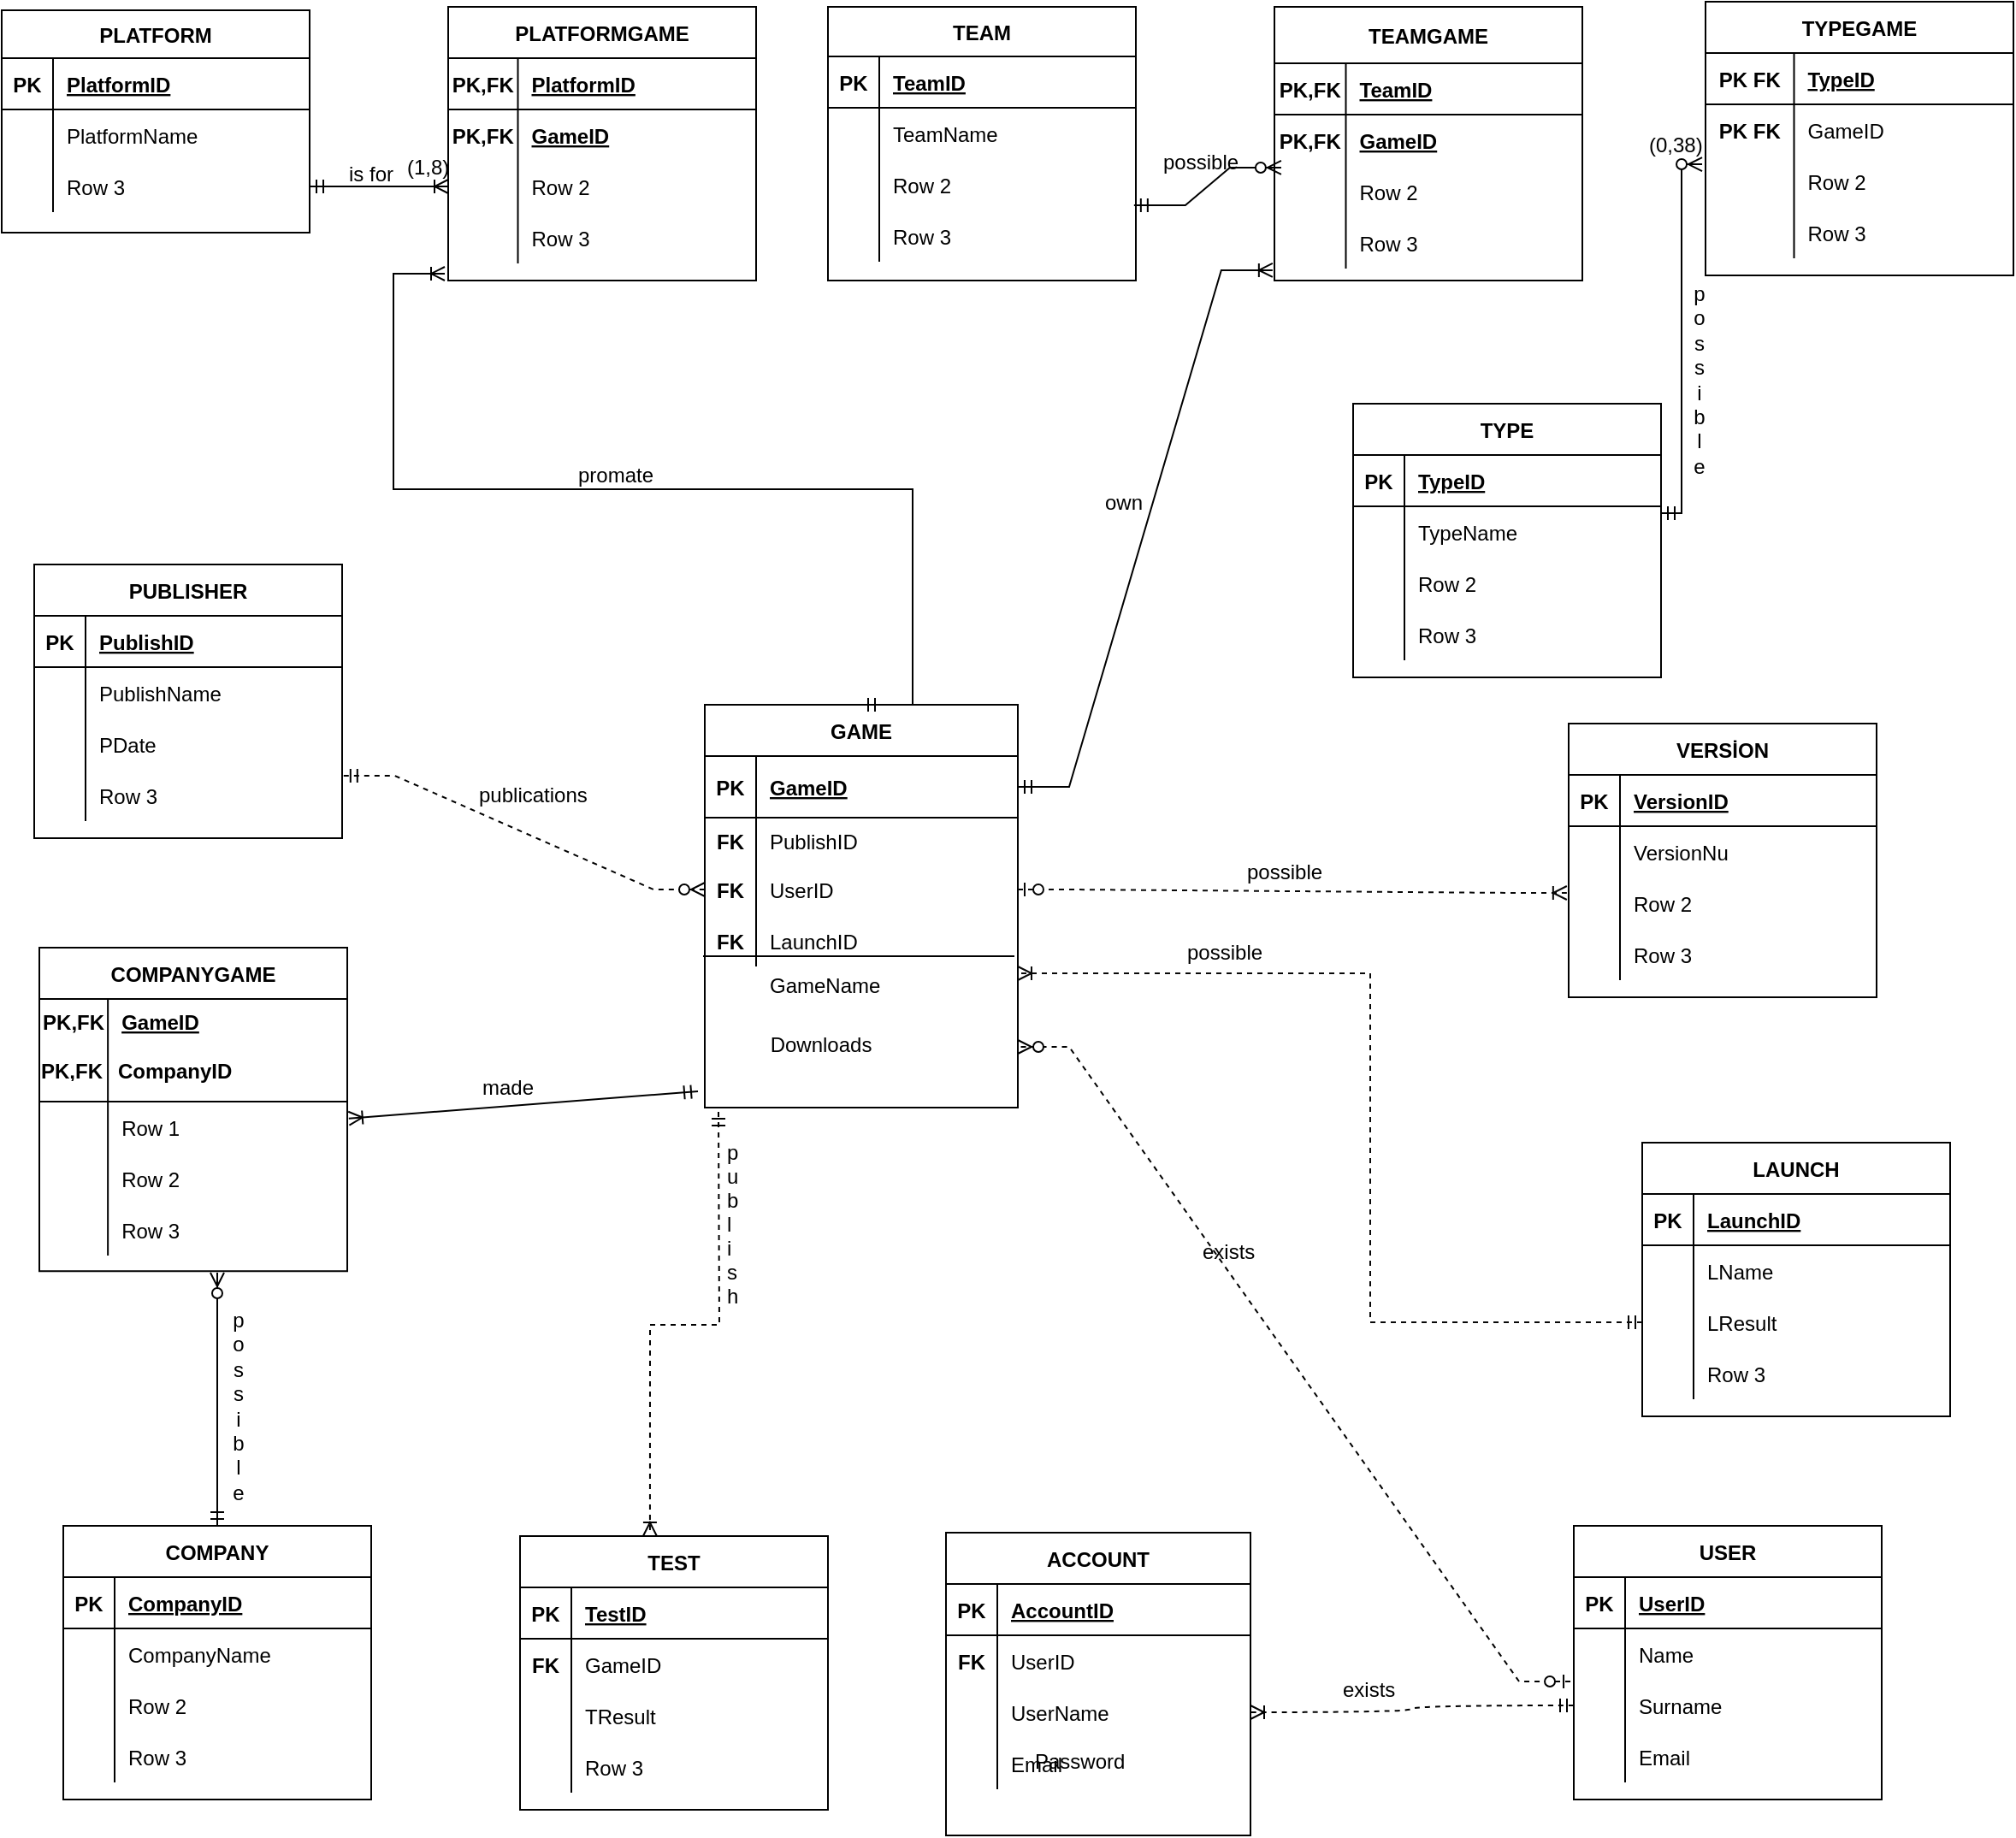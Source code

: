 <mxfile version="15.8.3" type="github">
  <diagram id="kgpKYQtTHZ0yAKxKKP6v" name="Page-1">
    <mxGraphModel dx="1360" dy="802" grid="0" gridSize="10" guides="1" tooltips="1" connect="1" arrows="1" fold="1" page="1" pageScale="1" pageWidth="1200" pageHeight="1920" math="0" shadow="0">
      <root>
        <mxCell id="0" />
        <mxCell id="1" parent="0" />
        <mxCell id="l5rnWhb8T00U_MyEtRU--1" value="PLATFORM" style="shape=table;startSize=28;container=1;collapsible=1;childLayout=tableLayout;fixedRows=1;rowLines=0;fontStyle=1;align=center;resizeLast=1;" parent="1" vertex="1">
          <mxGeometry x="15" y="28" width="180" height="130" as="geometry" />
        </mxCell>
        <mxCell id="l5rnWhb8T00U_MyEtRU--2" value="" style="shape=partialRectangle;collapsible=0;dropTarget=0;pointerEvents=0;fillColor=none;top=0;left=0;bottom=1;right=0;points=[[0,0.5],[1,0.5]];portConstraint=eastwest;" parent="l5rnWhb8T00U_MyEtRU--1" vertex="1">
          <mxGeometry y="28" width="180" height="30" as="geometry" />
        </mxCell>
        <mxCell id="l5rnWhb8T00U_MyEtRU--3" value="PK" style="shape=partialRectangle;connectable=0;fillColor=none;top=0;left=0;bottom=0;right=0;fontStyle=1;overflow=hidden;" parent="l5rnWhb8T00U_MyEtRU--2" vertex="1">
          <mxGeometry width="30" height="30" as="geometry">
            <mxRectangle width="30" height="30" as="alternateBounds" />
          </mxGeometry>
        </mxCell>
        <mxCell id="l5rnWhb8T00U_MyEtRU--4" value="PlatformID" style="shape=partialRectangle;connectable=0;fillColor=none;top=0;left=0;bottom=0;right=0;align=left;spacingLeft=6;fontStyle=5;overflow=hidden;" parent="l5rnWhb8T00U_MyEtRU--2" vertex="1">
          <mxGeometry x="30" width="150" height="30" as="geometry">
            <mxRectangle width="150" height="30" as="alternateBounds" />
          </mxGeometry>
        </mxCell>
        <mxCell id="l5rnWhb8T00U_MyEtRU--8" value="" style="shape=partialRectangle;collapsible=0;dropTarget=0;pointerEvents=0;fillColor=none;top=0;left=0;bottom=0;right=0;points=[[0,0.5],[1,0.5]];portConstraint=eastwest;" parent="l5rnWhb8T00U_MyEtRU--1" vertex="1">
          <mxGeometry y="58" width="180" height="30" as="geometry" />
        </mxCell>
        <mxCell id="l5rnWhb8T00U_MyEtRU--9" value="" style="shape=partialRectangle;connectable=0;fillColor=none;top=0;left=0;bottom=0;right=0;editable=1;overflow=hidden;" parent="l5rnWhb8T00U_MyEtRU--8" vertex="1">
          <mxGeometry width="30" height="30" as="geometry">
            <mxRectangle width="30" height="30" as="alternateBounds" />
          </mxGeometry>
        </mxCell>
        <mxCell id="l5rnWhb8T00U_MyEtRU--10" value="PlatformName" style="shape=partialRectangle;connectable=0;fillColor=none;top=0;left=0;bottom=0;right=0;align=left;spacingLeft=6;overflow=hidden;" parent="l5rnWhb8T00U_MyEtRU--8" vertex="1">
          <mxGeometry x="30" width="150" height="30" as="geometry">
            <mxRectangle width="150" height="30" as="alternateBounds" />
          </mxGeometry>
        </mxCell>
        <mxCell id="l5rnWhb8T00U_MyEtRU--11" value="" style="shape=partialRectangle;collapsible=0;dropTarget=0;pointerEvents=0;fillColor=none;top=0;left=0;bottom=0;right=0;points=[[0,0.5],[1,0.5]];portConstraint=eastwest;" parent="l5rnWhb8T00U_MyEtRU--1" vertex="1">
          <mxGeometry y="88" width="180" height="30" as="geometry" />
        </mxCell>
        <mxCell id="l5rnWhb8T00U_MyEtRU--12" value="" style="shape=partialRectangle;connectable=0;fillColor=none;top=0;left=0;bottom=0;right=0;editable=1;overflow=hidden;" parent="l5rnWhb8T00U_MyEtRU--11" vertex="1">
          <mxGeometry width="30" height="30" as="geometry">
            <mxRectangle width="30" height="30" as="alternateBounds" />
          </mxGeometry>
        </mxCell>
        <mxCell id="l5rnWhb8T00U_MyEtRU--13" value="Row 3" style="shape=partialRectangle;connectable=0;fillColor=none;top=0;left=0;bottom=0;right=0;align=left;spacingLeft=6;overflow=hidden;" parent="l5rnWhb8T00U_MyEtRU--11" vertex="1">
          <mxGeometry x="30" width="150" height="30" as="geometry">
            <mxRectangle width="150" height="30" as="alternateBounds" />
          </mxGeometry>
        </mxCell>
        <mxCell id="l5rnWhb8T00U_MyEtRU--27" value="PLATFORMGAME" style="shape=table;startSize=30;container=1;collapsible=1;childLayout=tableLayout;fixedRows=1;rowLines=0;fontStyle=1;align=center;resizeLast=1;" parent="1" vertex="1">
          <mxGeometry x="276" y="26" width="180" height="160" as="geometry" />
        </mxCell>
        <mxCell id="l5rnWhb8T00U_MyEtRU--28" value="" style="shape=partialRectangle;collapsible=0;dropTarget=0;pointerEvents=0;fillColor=none;top=0;left=0;bottom=1;right=0;points=[[0,0.5],[1,0.5]];portConstraint=eastwest;" parent="l5rnWhb8T00U_MyEtRU--27" vertex="1">
          <mxGeometry y="30" width="180" height="30" as="geometry" />
        </mxCell>
        <mxCell id="l5rnWhb8T00U_MyEtRU--29" value="PK,FK" style="shape=partialRectangle;connectable=0;fillColor=none;top=0;left=0;bottom=0;right=0;fontStyle=1;overflow=hidden;" parent="l5rnWhb8T00U_MyEtRU--28" vertex="1">
          <mxGeometry width="40.75" height="30" as="geometry">
            <mxRectangle width="40.75" height="30" as="alternateBounds" />
          </mxGeometry>
        </mxCell>
        <mxCell id="l5rnWhb8T00U_MyEtRU--30" value="PlatformID" style="shape=partialRectangle;connectable=0;fillColor=none;top=0;left=0;bottom=0;right=0;align=left;spacingLeft=6;fontStyle=5;overflow=hidden;" parent="l5rnWhb8T00U_MyEtRU--28" vertex="1">
          <mxGeometry x="40.75" width="139.25" height="30" as="geometry">
            <mxRectangle width="139.25" height="30" as="alternateBounds" />
          </mxGeometry>
        </mxCell>
        <mxCell id="l5rnWhb8T00U_MyEtRU--31" value="" style="shape=partialRectangle;collapsible=0;dropTarget=0;pointerEvents=0;fillColor=none;top=0;left=0;bottom=0;right=0;points=[[0,0.5],[1,0.5]];portConstraint=eastwest;verticalAlign=middle;" parent="l5rnWhb8T00U_MyEtRU--27" vertex="1">
          <mxGeometry y="60" width="180" height="30" as="geometry" />
        </mxCell>
        <mxCell id="l5rnWhb8T00U_MyEtRU--32" value="PK,FK" style="shape=partialRectangle;connectable=0;fillColor=none;top=0;left=0;bottom=0;right=0;editable=1;overflow=hidden;fontStyle=1" parent="l5rnWhb8T00U_MyEtRU--31" vertex="1">
          <mxGeometry width="40.75" height="30" as="geometry">
            <mxRectangle width="40.75" height="30" as="alternateBounds" />
          </mxGeometry>
        </mxCell>
        <mxCell id="l5rnWhb8T00U_MyEtRU--33" value="GameID" style="shape=partialRectangle;connectable=0;fillColor=none;top=0;left=0;bottom=0;right=0;align=left;spacingLeft=6;overflow=hidden;verticalAlign=middle;fontStyle=5" parent="l5rnWhb8T00U_MyEtRU--31" vertex="1">
          <mxGeometry x="40.75" width="139.25" height="30" as="geometry">
            <mxRectangle width="139.25" height="30" as="alternateBounds" />
          </mxGeometry>
        </mxCell>
        <mxCell id="l5rnWhb8T00U_MyEtRU--34" value="" style="shape=partialRectangle;collapsible=0;dropTarget=0;pointerEvents=0;fillColor=none;top=0;left=0;bottom=0;right=0;points=[[0,0.5],[1,0.5]];portConstraint=eastwest;" parent="l5rnWhb8T00U_MyEtRU--27" vertex="1">
          <mxGeometry y="90" width="180" height="30" as="geometry" />
        </mxCell>
        <mxCell id="l5rnWhb8T00U_MyEtRU--35" value="" style="shape=partialRectangle;connectable=0;fillColor=none;top=0;left=0;bottom=0;right=0;editable=1;overflow=hidden;" parent="l5rnWhb8T00U_MyEtRU--34" vertex="1">
          <mxGeometry width="40.75" height="30" as="geometry">
            <mxRectangle width="40.75" height="30" as="alternateBounds" />
          </mxGeometry>
        </mxCell>
        <mxCell id="l5rnWhb8T00U_MyEtRU--36" value="Row 2" style="shape=partialRectangle;connectable=0;fillColor=none;top=0;left=0;bottom=0;right=0;align=left;spacingLeft=6;overflow=hidden;" parent="l5rnWhb8T00U_MyEtRU--34" vertex="1">
          <mxGeometry x="40.75" width="139.25" height="30" as="geometry">
            <mxRectangle width="139.25" height="30" as="alternateBounds" />
          </mxGeometry>
        </mxCell>
        <mxCell id="l5rnWhb8T00U_MyEtRU--37" value="" style="shape=partialRectangle;collapsible=0;dropTarget=0;pointerEvents=0;fillColor=none;top=0;left=0;bottom=0;right=0;points=[[0,0.5],[1,0.5]];portConstraint=eastwest;" parent="l5rnWhb8T00U_MyEtRU--27" vertex="1">
          <mxGeometry y="120" width="180" height="30" as="geometry" />
        </mxCell>
        <mxCell id="l5rnWhb8T00U_MyEtRU--38" value="" style="shape=partialRectangle;connectable=0;fillColor=none;top=0;left=0;bottom=0;right=0;editable=1;overflow=hidden;" parent="l5rnWhb8T00U_MyEtRU--37" vertex="1">
          <mxGeometry width="40.75" height="30" as="geometry">
            <mxRectangle width="40.75" height="30" as="alternateBounds" />
          </mxGeometry>
        </mxCell>
        <mxCell id="l5rnWhb8T00U_MyEtRU--39" value="Row 3" style="shape=partialRectangle;connectable=0;fillColor=none;top=0;left=0;bottom=0;right=0;align=left;spacingLeft=6;overflow=hidden;" parent="l5rnWhb8T00U_MyEtRU--37" vertex="1">
          <mxGeometry x="40.75" width="139.25" height="30" as="geometry">
            <mxRectangle width="139.25" height="30" as="alternateBounds" />
          </mxGeometry>
        </mxCell>
        <mxCell id="YHc2q_IlJQbj_okdTIY7-1" value="" style="edgeStyle=entityRelationEdgeStyle;fontSize=12;html=1;endArrow=ERoneToMany;startArrow=ERmandOne;rounded=0;entryX=0;entryY=0.5;entryDx=0;entryDy=0;" parent="1" source="l5rnWhb8T00U_MyEtRU--11" target="l5rnWhb8T00U_MyEtRU--34" edge="1">
          <mxGeometry width="100" height="100" relative="1" as="geometry">
            <mxPoint x="173" y="220" as="sourcePoint" />
            <mxPoint x="273" y="120" as="targetPoint" />
          </mxGeometry>
        </mxCell>
        <mxCell id="YHc2q_IlJQbj_okdTIY7-2" value="TEAM" style="shape=table;startSize=29;container=1;collapsible=1;childLayout=tableLayout;fixedRows=1;rowLines=0;fontStyle=1;align=center;resizeLast=1;" parent="1" vertex="1">
          <mxGeometry x="498" y="26" width="180" height="160" as="geometry" />
        </mxCell>
        <mxCell id="YHc2q_IlJQbj_okdTIY7-3" value="" style="shape=partialRectangle;collapsible=0;dropTarget=0;pointerEvents=0;fillColor=none;top=0;left=0;bottom=1;right=0;points=[[0,0.5],[1,0.5]];portConstraint=eastwest;" parent="YHc2q_IlJQbj_okdTIY7-2" vertex="1">
          <mxGeometry y="29" width="180" height="30" as="geometry" />
        </mxCell>
        <mxCell id="YHc2q_IlJQbj_okdTIY7-4" value="PK" style="shape=partialRectangle;connectable=0;fillColor=none;top=0;left=0;bottom=0;right=0;fontStyle=1;overflow=hidden;" parent="YHc2q_IlJQbj_okdTIY7-3" vertex="1">
          <mxGeometry width="30" height="30" as="geometry">
            <mxRectangle width="30" height="30" as="alternateBounds" />
          </mxGeometry>
        </mxCell>
        <mxCell id="YHc2q_IlJQbj_okdTIY7-5" value="TeamID" style="shape=partialRectangle;connectable=0;fillColor=none;top=0;left=0;bottom=0;right=0;align=left;spacingLeft=6;fontStyle=5;overflow=hidden;" parent="YHc2q_IlJQbj_okdTIY7-3" vertex="1">
          <mxGeometry x="30" width="150" height="30" as="geometry">
            <mxRectangle width="150" height="30" as="alternateBounds" />
          </mxGeometry>
        </mxCell>
        <mxCell id="YHc2q_IlJQbj_okdTIY7-6" value="" style="shape=partialRectangle;collapsible=0;dropTarget=0;pointerEvents=0;fillColor=none;top=0;left=0;bottom=0;right=0;points=[[0,0.5],[1,0.5]];portConstraint=eastwest;" parent="YHc2q_IlJQbj_okdTIY7-2" vertex="1">
          <mxGeometry y="59" width="180" height="30" as="geometry" />
        </mxCell>
        <mxCell id="YHc2q_IlJQbj_okdTIY7-7" value="" style="shape=partialRectangle;connectable=0;fillColor=none;top=0;left=0;bottom=0;right=0;editable=1;overflow=hidden;" parent="YHc2q_IlJQbj_okdTIY7-6" vertex="1">
          <mxGeometry width="30" height="30" as="geometry">
            <mxRectangle width="30" height="30" as="alternateBounds" />
          </mxGeometry>
        </mxCell>
        <mxCell id="YHc2q_IlJQbj_okdTIY7-8" value="TeamName" style="shape=partialRectangle;connectable=0;fillColor=none;top=0;left=0;bottom=0;right=0;align=left;spacingLeft=6;overflow=hidden;" parent="YHc2q_IlJQbj_okdTIY7-6" vertex="1">
          <mxGeometry x="30" width="150" height="30" as="geometry">
            <mxRectangle width="150" height="30" as="alternateBounds" />
          </mxGeometry>
        </mxCell>
        <mxCell id="YHc2q_IlJQbj_okdTIY7-9" value="" style="shape=partialRectangle;collapsible=0;dropTarget=0;pointerEvents=0;fillColor=none;top=0;left=0;bottom=0;right=0;points=[[0,0.5],[1,0.5]];portConstraint=eastwest;" parent="YHc2q_IlJQbj_okdTIY7-2" vertex="1">
          <mxGeometry y="89" width="180" height="30" as="geometry" />
        </mxCell>
        <mxCell id="YHc2q_IlJQbj_okdTIY7-10" value="" style="shape=partialRectangle;connectable=0;fillColor=none;top=0;left=0;bottom=0;right=0;editable=1;overflow=hidden;" parent="YHc2q_IlJQbj_okdTIY7-9" vertex="1">
          <mxGeometry width="30" height="30" as="geometry">
            <mxRectangle width="30" height="30" as="alternateBounds" />
          </mxGeometry>
        </mxCell>
        <mxCell id="YHc2q_IlJQbj_okdTIY7-11" value="Row 2" style="shape=partialRectangle;connectable=0;fillColor=none;top=0;left=0;bottom=0;right=0;align=left;spacingLeft=6;overflow=hidden;" parent="YHc2q_IlJQbj_okdTIY7-9" vertex="1">
          <mxGeometry x="30" width="150" height="30" as="geometry">
            <mxRectangle width="150" height="30" as="alternateBounds" />
          </mxGeometry>
        </mxCell>
        <mxCell id="YHc2q_IlJQbj_okdTIY7-12" value="" style="shape=partialRectangle;collapsible=0;dropTarget=0;pointerEvents=0;fillColor=none;top=0;left=0;bottom=0;right=0;points=[[0,0.5],[1,0.5]];portConstraint=eastwest;" parent="YHc2q_IlJQbj_okdTIY7-2" vertex="1">
          <mxGeometry y="119" width="180" height="30" as="geometry" />
        </mxCell>
        <mxCell id="YHc2q_IlJQbj_okdTIY7-13" value="" style="shape=partialRectangle;connectable=0;fillColor=none;top=0;left=0;bottom=0;right=0;editable=1;overflow=hidden;" parent="YHc2q_IlJQbj_okdTIY7-12" vertex="1">
          <mxGeometry width="30" height="30" as="geometry">
            <mxRectangle width="30" height="30" as="alternateBounds" />
          </mxGeometry>
        </mxCell>
        <mxCell id="YHc2q_IlJQbj_okdTIY7-14" value="Row 3" style="shape=partialRectangle;connectable=0;fillColor=none;top=0;left=0;bottom=0;right=0;align=left;spacingLeft=6;overflow=hidden;" parent="YHc2q_IlJQbj_okdTIY7-12" vertex="1">
          <mxGeometry x="30" width="150" height="30" as="geometry">
            <mxRectangle width="150" height="30" as="alternateBounds" />
          </mxGeometry>
        </mxCell>
        <mxCell id="YHc2q_IlJQbj_okdTIY7-15" value="TEAMGAME" style="shape=table;startSize=33;container=1;collapsible=1;childLayout=tableLayout;fixedRows=1;rowLines=0;fontStyle=1;align=center;resizeLast=1;" parent="1" vertex="1">
          <mxGeometry x="759" y="26" width="180" height="160" as="geometry" />
        </mxCell>
        <mxCell id="YHc2q_IlJQbj_okdTIY7-16" value="" style="shape=partialRectangle;collapsible=0;dropTarget=0;pointerEvents=0;fillColor=none;top=0;left=0;bottom=1;right=0;points=[[0,0.5],[1,0.5]];portConstraint=eastwest;" parent="YHc2q_IlJQbj_okdTIY7-15" vertex="1">
          <mxGeometry y="33" width="180" height="30" as="geometry" />
        </mxCell>
        <mxCell id="YHc2q_IlJQbj_okdTIY7-17" value="PK,FK" style="shape=partialRectangle;connectable=0;fillColor=none;top=0;left=0;bottom=0;right=0;fontStyle=1;overflow=hidden;" parent="YHc2q_IlJQbj_okdTIY7-16" vertex="1">
          <mxGeometry width="41.75" height="30" as="geometry">
            <mxRectangle width="41.75" height="30" as="alternateBounds" />
          </mxGeometry>
        </mxCell>
        <mxCell id="YHc2q_IlJQbj_okdTIY7-18" value="TeamID" style="shape=partialRectangle;connectable=0;fillColor=none;top=0;left=0;bottom=0;right=0;align=left;spacingLeft=6;fontStyle=5;overflow=hidden;" parent="YHc2q_IlJQbj_okdTIY7-16" vertex="1">
          <mxGeometry x="41.75" width="138.25" height="30" as="geometry">
            <mxRectangle width="138.25" height="30" as="alternateBounds" />
          </mxGeometry>
        </mxCell>
        <mxCell id="YHc2q_IlJQbj_okdTIY7-19" value="" style="shape=partialRectangle;collapsible=0;dropTarget=0;pointerEvents=0;fillColor=none;top=0;left=0;bottom=0;right=0;points=[[0,0.5],[1,0.5]];portConstraint=eastwest;" parent="YHc2q_IlJQbj_okdTIY7-15" vertex="1">
          <mxGeometry y="63" width="180" height="30" as="geometry" />
        </mxCell>
        <mxCell id="YHc2q_IlJQbj_okdTIY7-20" value="PK,FK" style="shape=partialRectangle;connectable=0;fillColor=none;top=0;left=0;bottom=0;right=0;editable=1;overflow=hidden;fontStyle=1" parent="YHc2q_IlJQbj_okdTIY7-19" vertex="1">
          <mxGeometry width="41.75" height="30" as="geometry">
            <mxRectangle width="41.75" height="30" as="alternateBounds" />
          </mxGeometry>
        </mxCell>
        <mxCell id="YHc2q_IlJQbj_okdTIY7-21" value="GameID" style="shape=partialRectangle;connectable=0;fillColor=none;top=0;left=0;bottom=0;right=0;align=left;spacingLeft=6;overflow=hidden;fontStyle=5" parent="YHc2q_IlJQbj_okdTIY7-19" vertex="1">
          <mxGeometry x="41.75" width="138.25" height="30" as="geometry">
            <mxRectangle width="138.25" height="30" as="alternateBounds" />
          </mxGeometry>
        </mxCell>
        <mxCell id="YHc2q_IlJQbj_okdTIY7-22" value="" style="shape=partialRectangle;collapsible=0;dropTarget=0;pointerEvents=0;fillColor=none;top=0;left=0;bottom=0;right=0;points=[[0,0.5],[1,0.5]];portConstraint=eastwest;" parent="YHc2q_IlJQbj_okdTIY7-15" vertex="1">
          <mxGeometry y="93" width="180" height="30" as="geometry" />
        </mxCell>
        <mxCell id="YHc2q_IlJQbj_okdTIY7-23" value="" style="shape=partialRectangle;connectable=0;fillColor=none;top=0;left=0;bottom=0;right=0;editable=1;overflow=hidden;" parent="YHc2q_IlJQbj_okdTIY7-22" vertex="1">
          <mxGeometry width="41.75" height="30" as="geometry">
            <mxRectangle width="41.75" height="30" as="alternateBounds" />
          </mxGeometry>
        </mxCell>
        <mxCell id="YHc2q_IlJQbj_okdTIY7-24" value="Row 2" style="shape=partialRectangle;connectable=0;fillColor=none;top=0;left=0;bottom=0;right=0;align=left;spacingLeft=6;overflow=hidden;" parent="YHc2q_IlJQbj_okdTIY7-22" vertex="1">
          <mxGeometry x="41.75" width="138.25" height="30" as="geometry">
            <mxRectangle width="138.25" height="30" as="alternateBounds" />
          </mxGeometry>
        </mxCell>
        <mxCell id="YHc2q_IlJQbj_okdTIY7-25" value="" style="shape=partialRectangle;collapsible=0;dropTarget=0;pointerEvents=0;fillColor=none;top=0;left=0;bottom=0;right=0;points=[[0,0.5],[1,0.5]];portConstraint=eastwest;" parent="YHc2q_IlJQbj_okdTIY7-15" vertex="1">
          <mxGeometry y="123" width="180" height="30" as="geometry" />
        </mxCell>
        <mxCell id="YHc2q_IlJQbj_okdTIY7-26" value="" style="shape=partialRectangle;connectable=0;fillColor=none;top=0;left=0;bottom=0;right=0;editable=1;overflow=hidden;" parent="YHc2q_IlJQbj_okdTIY7-25" vertex="1">
          <mxGeometry width="41.75" height="30" as="geometry">
            <mxRectangle width="41.75" height="30" as="alternateBounds" />
          </mxGeometry>
        </mxCell>
        <mxCell id="YHc2q_IlJQbj_okdTIY7-27" value="Row 3" style="shape=partialRectangle;connectable=0;fillColor=none;top=0;left=0;bottom=0;right=0;align=left;spacingLeft=6;overflow=hidden;" parent="YHc2q_IlJQbj_okdTIY7-25" vertex="1">
          <mxGeometry x="41.75" width="138.25" height="30" as="geometry">
            <mxRectangle width="138.25" height="30" as="alternateBounds" />
          </mxGeometry>
        </mxCell>
        <mxCell id="YHc2q_IlJQbj_okdTIY7-28" value="TYPEGAME" style="shape=table;startSize=30;container=1;collapsible=1;childLayout=tableLayout;fixedRows=1;rowLines=0;fontStyle=1;align=center;resizeLast=1;" parent="1" vertex="1">
          <mxGeometry x="1011" y="23" width="180" height="160" as="geometry" />
        </mxCell>
        <mxCell id="YHc2q_IlJQbj_okdTIY7-29" value="" style="shape=partialRectangle;collapsible=0;dropTarget=0;pointerEvents=0;fillColor=none;top=0;left=0;bottom=1;right=0;points=[[0,0.5],[1,0.5]];portConstraint=eastwest;" parent="YHc2q_IlJQbj_okdTIY7-28" vertex="1">
          <mxGeometry y="30" width="180" height="30" as="geometry" />
        </mxCell>
        <mxCell id="YHc2q_IlJQbj_okdTIY7-30" value="PK FK" style="shape=partialRectangle;connectable=0;fillColor=none;top=0;left=0;bottom=0;right=0;fontStyle=1;overflow=hidden;" parent="YHc2q_IlJQbj_okdTIY7-29" vertex="1">
          <mxGeometry width="51.75" height="30" as="geometry">
            <mxRectangle width="51.75" height="30" as="alternateBounds" />
          </mxGeometry>
        </mxCell>
        <mxCell id="YHc2q_IlJQbj_okdTIY7-31" value="TypeID" style="shape=partialRectangle;connectable=0;fillColor=none;top=0;left=0;bottom=0;right=0;align=left;spacingLeft=6;fontStyle=5;overflow=hidden;" parent="YHc2q_IlJQbj_okdTIY7-29" vertex="1">
          <mxGeometry x="51.75" width="128.25" height="30" as="geometry">
            <mxRectangle width="128.25" height="30" as="alternateBounds" />
          </mxGeometry>
        </mxCell>
        <mxCell id="YHc2q_IlJQbj_okdTIY7-32" value="" style="shape=partialRectangle;collapsible=0;dropTarget=0;pointerEvents=0;fillColor=none;top=0;left=0;bottom=0;right=0;points=[[0,0.5],[1,0.5]];portConstraint=eastwest;" parent="YHc2q_IlJQbj_okdTIY7-28" vertex="1">
          <mxGeometry y="60" width="180" height="30" as="geometry" />
        </mxCell>
        <mxCell id="YHc2q_IlJQbj_okdTIY7-33" value="PK FK" style="shape=partialRectangle;connectable=0;fillColor=none;top=0;left=0;bottom=0;right=0;editable=1;overflow=hidden;fontStyle=1" parent="YHc2q_IlJQbj_okdTIY7-32" vertex="1">
          <mxGeometry width="51.75" height="30" as="geometry">
            <mxRectangle width="51.75" height="30" as="alternateBounds" />
          </mxGeometry>
        </mxCell>
        <mxCell id="YHc2q_IlJQbj_okdTIY7-34" value="GameID" style="shape=partialRectangle;connectable=0;fillColor=none;top=0;left=0;bottom=0;right=0;align=left;spacingLeft=6;overflow=hidden;" parent="YHc2q_IlJQbj_okdTIY7-32" vertex="1">
          <mxGeometry x="51.75" width="128.25" height="30" as="geometry">
            <mxRectangle width="128.25" height="30" as="alternateBounds" />
          </mxGeometry>
        </mxCell>
        <mxCell id="YHc2q_IlJQbj_okdTIY7-35" value="" style="shape=partialRectangle;collapsible=0;dropTarget=0;pointerEvents=0;fillColor=none;top=0;left=0;bottom=0;right=0;points=[[0,0.5],[1,0.5]];portConstraint=eastwest;" parent="YHc2q_IlJQbj_okdTIY7-28" vertex="1">
          <mxGeometry y="90" width="180" height="30" as="geometry" />
        </mxCell>
        <mxCell id="YHc2q_IlJQbj_okdTIY7-36" value="" style="shape=partialRectangle;connectable=0;fillColor=none;top=0;left=0;bottom=0;right=0;editable=1;overflow=hidden;" parent="YHc2q_IlJQbj_okdTIY7-35" vertex="1">
          <mxGeometry width="51.75" height="30" as="geometry">
            <mxRectangle width="51.75" height="30" as="alternateBounds" />
          </mxGeometry>
        </mxCell>
        <mxCell id="YHc2q_IlJQbj_okdTIY7-37" value="Row 2" style="shape=partialRectangle;connectable=0;fillColor=none;top=0;left=0;bottom=0;right=0;align=left;spacingLeft=6;overflow=hidden;" parent="YHc2q_IlJQbj_okdTIY7-35" vertex="1">
          <mxGeometry x="51.75" width="128.25" height="30" as="geometry">
            <mxRectangle width="128.25" height="30" as="alternateBounds" />
          </mxGeometry>
        </mxCell>
        <mxCell id="YHc2q_IlJQbj_okdTIY7-38" value="" style="shape=partialRectangle;collapsible=0;dropTarget=0;pointerEvents=0;fillColor=none;top=0;left=0;bottom=0;right=0;points=[[0,0.5],[1,0.5]];portConstraint=eastwest;" parent="YHc2q_IlJQbj_okdTIY7-28" vertex="1">
          <mxGeometry y="120" width="180" height="30" as="geometry" />
        </mxCell>
        <mxCell id="YHc2q_IlJQbj_okdTIY7-39" value="" style="shape=partialRectangle;connectable=0;fillColor=none;top=0;left=0;bottom=0;right=0;editable=1;overflow=hidden;" parent="YHc2q_IlJQbj_okdTIY7-38" vertex="1">
          <mxGeometry width="51.75" height="30" as="geometry">
            <mxRectangle width="51.75" height="30" as="alternateBounds" />
          </mxGeometry>
        </mxCell>
        <mxCell id="YHc2q_IlJQbj_okdTIY7-40" value="Row 3" style="shape=partialRectangle;connectable=0;fillColor=none;top=0;left=0;bottom=0;right=0;align=left;spacingLeft=6;overflow=hidden;" parent="YHc2q_IlJQbj_okdTIY7-38" vertex="1">
          <mxGeometry x="51.75" width="128.25" height="30" as="geometry">
            <mxRectangle width="128.25" height="30" as="alternateBounds" />
          </mxGeometry>
        </mxCell>
        <mxCell id="YHc2q_IlJQbj_okdTIY7-41" value="TYPE" style="shape=table;startSize=30;container=1;collapsible=1;childLayout=tableLayout;fixedRows=1;rowLines=0;fontStyle=1;align=center;resizeLast=1;" parent="1" vertex="1">
          <mxGeometry x="805" y="258" width="180" height="160" as="geometry" />
        </mxCell>
        <mxCell id="YHc2q_IlJQbj_okdTIY7-42" value="" style="shape=partialRectangle;collapsible=0;dropTarget=0;pointerEvents=0;fillColor=none;top=0;left=0;bottom=1;right=0;points=[[0,0.5],[1,0.5]];portConstraint=eastwest;" parent="YHc2q_IlJQbj_okdTIY7-41" vertex="1">
          <mxGeometry y="30" width="180" height="30" as="geometry" />
        </mxCell>
        <mxCell id="YHc2q_IlJQbj_okdTIY7-43" value="PK" style="shape=partialRectangle;connectable=0;fillColor=none;top=0;left=0;bottom=0;right=0;fontStyle=1;overflow=hidden;" parent="YHc2q_IlJQbj_okdTIY7-42" vertex="1">
          <mxGeometry width="30" height="30" as="geometry">
            <mxRectangle width="30" height="30" as="alternateBounds" />
          </mxGeometry>
        </mxCell>
        <mxCell id="YHc2q_IlJQbj_okdTIY7-44" value="TypeID" style="shape=partialRectangle;connectable=0;fillColor=none;top=0;left=0;bottom=0;right=0;align=left;spacingLeft=6;fontStyle=5;overflow=hidden;" parent="YHc2q_IlJQbj_okdTIY7-42" vertex="1">
          <mxGeometry x="30" width="150" height="30" as="geometry">
            <mxRectangle width="150" height="30" as="alternateBounds" />
          </mxGeometry>
        </mxCell>
        <mxCell id="YHc2q_IlJQbj_okdTIY7-45" value="" style="shape=partialRectangle;collapsible=0;dropTarget=0;pointerEvents=0;fillColor=none;top=0;left=0;bottom=0;right=0;points=[[0,0.5],[1,0.5]];portConstraint=eastwest;" parent="YHc2q_IlJQbj_okdTIY7-41" vertex="1">
          <mxGeometry y="60" width="180" height="30" as="geometry" />
        </mxCell>
        <mxCell id="YHc2q_IlJQbj_okdTIY7-46" value="" style="shape=partialRectangle;connectable=0;fillColor=none;top=0;left=0;bottom=0;right=0;editable=1;overflow=hidden;" parent="YHc2q_IlJQbj_okdTIY7-45" vertex="1">
          <mxGeometry width="30" height="30" as="geometry">
            <mxRectangle width="30" height="30" as="alternateBounds" />
          </mxGeometry>
        </mxCell>
        <mxCell id="YHc2q_IlJQbj_okdTIY7-47" value="TypeName" style="shape=partialRectangle;connectable=0;fillColor=none;top=0;left=0;bottom=0;right=0;align=left;spacingLeft=6;overflow=hidden;" parent="YHc2q_IlJQbj_okdTIY7-45" vertex="1">
          <mxGeometry x="30" width="150" height="30" as="geometry">
            <mxRectangle width="150" height="30" as="alternateBounds" />
          </mxGeometry>
        </mxCell>
        <mxCell id="YHc2q_IlJQbj_okdTIY7-48" value="" style="shape=partialRectangle;collapsible=0;dropTarget=0;pointerEvents=0;fillColor=none;top=0;left=0;bottom=0;right=0;points=[[0,0.5],[1,0.5]];portConstraint=eastwest;" parent="YHc2q_IlJQbj_okdTIY7-41" vertex="1">
          <mxGeometry y="90" width="180" height="30" as="geometry" />
        </mxCell>
        <mxCell id="YHc2q_IlJQbj_okdTIY7-49" value="" style="shape=partialRectangle;connectable=0;fillColor=none;top=0;left=0;bottom=0;right=0;editable=1;overflow=hidden;" parent="YHc2q_IlJQbj_okdTIY7-48" vertex="1">
          <mxGeometry width="30" height="30" as="geometry">
            <mxRectangle width="30" height="30" as="alternateBounds" />
          </mxGeometry>
        </mxCell>
        <mxCell id="YHc2q_IlJQbj_okdTIY7-50" value="Row 2" style="shape=partialRectangle;connectable=0;fillColor=none;top=0;left=0;bottom=0;right=0;align=left;spacingLeft=6;overflow=hidden;" parent="YHc2q_IlJQbj_okdTIY7-48" vertex="1">
          <mxGeometry x="30" width="150" height="30" as="geometry">
            <mxRectangle width="150" height="30" as="alternateBounds" />
          </mxGeometry>
        </mxCell>
        <mxCell id="YHc2q_IlJQbj_okdTIY7-51" value="" style="shape=partialRectangle;collapsible=0;dropTarget=0;pointerEvents=0;fillColor=none;top=0;left=0;bottom=0;right=0;points=[[0,0.5],[1,0.5]];portConstraint=eastwest;" parent="YHc2q_IlJQbj_okdTIY7-41" vertex="1">
          <mxGeometry y="120" width="180" height="30" as="geometry" />
        </mxCell>
        <mxCell id="YHc2q_IlJQbj_okdTIY7-52" value="" style="shape=partialRectangle;connectable=0;fillColor=none;top=0;left=0;bottom=0;right=0;editable=1;overflow=hidden;" parent="YHc2q_IlJQbj_okdTIY7-51" vertex="1">
          <mxGeometry width="30" height="30" as="geometry">
            <mxRectangle width="30" height="30" as="alternateBounds" />
          </mxGeometry>
        </mxCell>
        <mxCell id="YHc2q_IlJQbj_okdTIY7-53" value="Row 3" style="shape=partialRectangle;connectable=0;fillColor=none;top=0;left=0;bottom=0;right=0;align=left;spacingLeft=6;overflow=hidden;" parent="YHc2q_IlJQbj_okdTIY7-51" vertex="1">
          <mxGeometry x="30" width="150" height="30" as="geometry">
            <mxRectangle width="150" height="30" as="alternateBounds" />
          </mxGeometry>
        </mxCell>
        <mxCell id="YHc2q_IlJQbj_okdTIY7-54" value="GAME" style="shape=table;startSize=30;container=1;collapsible=1;childLayout=tableLayout;fixedRows=1;rowLines=0;fontStyle=1;align=center;resizeLast=1;" parent="1" vertex="1">
          <mxGeometry x="426" y="434" width="183" height="235.5" as="geometry" />
        </mxCell>
        <mxCell id="YHc2q_IlJQbj_okdTIY7-55" value="" style="shape=partialRectangle;collapsible=0;dropTarget=0;pointerEvents=0;fillColor=none;top=0;left=0;bottom=1;right=0;points=[[0,0.5],[1,0.5]];portConstraint=eastwest;" parent="YHc2q_IlJQbj_okdTIY7-54" vertex="1">
          <mxGeometry y="30" width="183" height="36" as="geometry" />
        </mxCell>
        <mxCell id="YHc2q_IlJQbj_okdTIY7-56" value="PK" style="shape=partialRectangle;connectable=0;fillColor=none;top=0;left=0;bottom=0;right=0;fontStyle=1;overflow=hidden;" parent="YHc2q_IlJQbj_okdTIY7-55" vertex="1">
          <mxGeometry width="30" height="36" as="geometry">
            <mxRectangle width="30" height="36" as="alternateBounds" />
          </mxGeometry>
        </mxCell>
        <mxCell id="YHc2q_IlJQbj_okdTIY7-57" value="GameID" style="shape=partialRectangle;connectable=0;fillColor=none;top=0;left=0;bottom=0;right=0;align=left;spacingLeft=6;fontStyle=5;overflow=hidden;" parent="YHc2q_IlJQbj_okdTIY7-55" vertex="1">
          <mxGeometry x="30" width="153" height="36" as="geometry">
            <mxRectangle width="153" height="36" as="alternateBounds" />
          </mxGeometry>
        </mxCell>
        <mxCell id="YHc2q_IlJQbj_okdTIY7-58" value="" style="shape=partialRectangle;collapsible=0;dropTarget=0;pointerEvents=0;fillColor=none;top=0;left=0;bottom=0;right=0;points=[[0,0.5],[1,0.5]];portConstraint=eastwest;" parent="YHc2q_IlJQbj_okdTIY7-54" vertex="1">
          <mxGeometry y="66" width="183" height="27" as="geometry" />
        </mxCell>
        <mxCell id="YHc2q_IlJQbj_okdTIY7-59" value="FK" style="shape=partialRectangle;connectable=0;fillColor=none;top=0;left=0;bottom=0;right=0;editable=1;overflow=hidden;fontStyle=1" parent="YHc2q_IlJQbj_okdTIY7-58" vertex="1">
          <mxGeometry width="30" height="27" as="geometry">
            <mxRectangle width="30" height="27" as="alternateBounds" />
          </mxGeometry>
        </mxCell>
        <mxCell id="YHc2q_IlJQbj_okdTIY7-60" value="PublishID" style="shape=partialRectangle;connectable=0;fillColor=none;top=0;left=0;bottom=0;right=0;align=left;spacingLeft=6;overflow=hidden;" parent="YHc2q_IlJQbj_okdTIY7-58" vertex="1">
          <mxGeometry x="30" width="153" height="27" as="geometry">
            <mxRectangle width="153" height="27" as="alternateBounds" />
          </mxGeometry>
        </mxCell>
        <mxCell id="YHc2q_IlJQbj_okdTIY7-61" value="" style="shape=partialRectangle;collapsible=0;dropTarget=0;pointerEvents=0;fillColor=none;top=0;left=0;bottom=0;right=0;points=[[0,0.5],[1,0.5]];portConstraint=eastwest;" parent="YHc2q_IlJQbj_okdTIY7-54" vertex="1">
          <mxGeometry y="93" width="183" height="30" as="geometry" />
        </mxCell>
        <mxCell id="YHc2q_IlJQbj_okdTIY7-62" value="FK" style="shape=partialRectangle;connectable=0;fillColor=none;top=0;left=0;bottom=0;right=0;editable=1;overflow=hidden;fontStyle=1" parent="YHc2q_IlJQbj_okdTIY7-61" vertex="1">
          <mxGeometry width="30" height="30" as="geometry">
            <mxRectangle width="30" height="30" as="alternateBounds" />
          </mxGeometry>
        </mxCell>
        <mxCell id="YHc2q_IlJQbj_okdTIY7-63" value="UserID" style="shape=partialRectangle;connectable=0;fillColor=none;top=0;left=0;bottom=0;right=0;align=left;spacingLeft=6;overflow=hidden;" parent="YHc2q_IlJQbj_okdTIY7-61" vertex="1">
          <mxGeometry x="30" width="153" height="30" as="geometry">
            <mxRectangle width="153" height="30" as="alternateBounds" />
          </mxGeometry>
        </mxCell>
        <mxCell id="YHc2q_IlJQbj_okdTIY7-64" value="" style="shape=partialRectangle;collapsible=0;dropTarget=0;pointerEvents=0;fillColor=none;top=0;left=0;bottom=0;right=0;points=[[0,0.5],[1,0.5]];portConstraint=eastwest;" parent="YHc2q_IlJQbj_okdTIY7-54" vertex="1">
          <mxGeometry y="123" width="183" height="30" as="geometry" />
        </mxCell>
        <mxCell id="YHc2q_IlJQbj_okdTIY7-65" value="FK" style="shape=partialRectangle;connectable=0;fillColor=none;top=0;left=0;bottom=0;right=0;editable=1;overflow=hidden;fontStyle=1" parent="YHc2q_IlJQbj_okdTIY7-64" vertex="1">
          <mxGeometry width="30" height="30" as="geometry">
            <mxRectangle width="30" height="30" as="alternateBounds" />
          </mxGeometry>
        </mxCell>
        <mxCell id="YHc2q_IlJQbj_okdTIY7-66" value="LaunchID" style="shape=partialRectangle;connectable=0;fillColor=none;top=0;left=0;bottom=0;right=0;align=left;spacingLeft=6;overflow=hidden;" parent="YHc2q_IlJQbj_okdTIY7-64" vertex="1">
          <mxGeometry x="30" width="153" height="30" as="geometry">
            <mxRectangle width="153" height="30" as="alternateBounds" />
          </mxGeometry>
        </mxCell>
        <mxCell id="YHc2q_IlJQbj_okdTIY7-70" value="GameName" style="shape=partialRectangle;connectable=0;fillColor=none;top=0;left=0;bottom=0;right=0;align=left;spacingLeft=6;overflow=hidden;" parent="1" vertex="1">
          <mxGeometry x="456" y="584" width="153" height="27" as="geometry">
            <mxRectangle width="153" height="27" as="alternateBounds" />
          </mxGeometry>
        </mxCell>
        <mxCell id="YHc2q_IlJQbj_okdTIY7-72" value="" style="edgeStyle=entityRelationEdgeStyle;fontSize=12;html=1;endArrow=ERzeroToMany;startArrow=ERmandOne;rounded=0;entryX=0.022;entryY=1.033;entryDx=0;entryDy=0;entryPerimeter=0;exitX=0.994;exitY=-0.1;exitDx=0;exitDy=0;exitPerimeter=0;" parent="1" source="YHc2q_IlJQbj_okdTIY7-12" target="YHc2q_IlJQbj_okdTIY7-19" edge="1">
          <mxGeometry width="100" height="100" relative="1" as="geometry">
            <mxPoint x="709" y="138" as="sourcePoint" />
            <mxPoint x="750" y="114" as="targetPoint" />
          </mxGeometry>
        </mxCell>
        <mxCell id="YHc2q_IlJQbj_okdTIY7-73" value="" style="edgeStyle=entityRelationEdgeStyle;fontSize=12;html=1;endArrow=ERoneToMany;startArrow=ERmandOne;rounded=0;entryX=-0.006;entryY=1.033;entryDx=0;entryDy=0;entryPerimeter=0;" parent="1" source="YHc2q_IlJQbj_okdTIY7-55" target="YHc2q_IlJQbj_okdTIY7-25" edge="1">
          <mxGeometry width="100" height="100" relative="1" as="geometry">
            <mxPoint x="767" y="404" as="sourcePoint" />
            <mxPoint x="861" y="240" as="targetPoint" />
          </mxGeometry>
        </mxCell>
        <mxCell id="YHc2q_IlJQbj_okdTIY7-77" value="" style="edgeStyle=entityRelationEdgeStyle;fontSize=12;html=1;endArrow=ERoneToMany;startArrow=ERmandOne;rounded=0;exitX=0.5;exitY=0;exitDx=0;exitDy=0;" parent="1" source="YHc2q_IlJQbj_okdTIY7-54" edge="1">
          <mxGeometry width="100" height="100" relative="1" as="geometry">
            <mxPoint x="500" y="423" as="sourcePoint" />
            <mxPoint x="274" y="182" as="targetPoint" />
          </mxGeometry>
        </mxCell>
        <mxCell id="YHc2q_IlJQbj_okdTIY7-78" value="PUBLISHER" style="shape=table;startSize=30;container=1;collapsible=1;childLayout=tableLayout;fixedRows=1;rowLines=0;fontStyle=1;align=center;resizeLast=1;" parent="1" vertex="1">
          <mxGeometry x="34" y="352" width="180" height="160" as="geometry" />
        </mxCell>
        <mxCell id="YHc2q_IlJQbj_okdTIY7-79" value="" style="shape=partialRectangle;collapsible=0;dropTarget=0;pointerEvents=0;fillColor=none;top=0;left=0;bottom=1;right=0;points=[[0,0.5],[1,0.5]];portConstraint=eastwest;" parent="YHc2q_IlJQbj_okdTIY7-78" vertex="1">
          <mxGeometry y="30" width="180" height="30" as="geometry" />
        </mxCell>
        <mxCell id="YHc2q_IlJQbj_okdTIY7-80" value="PK" style="shape=partialRectangle;connectable=0;fillColor=none;top=0;left=0;bottom=0;right=0;fontStyle=1;overflow=hidden;" parent="YHc2q_IlJQbj_okdTIY7-79" vertex="1">
          <mxGeometry width="30" height="30" as="geometry">
            <mxRectangle width="30" height="30" as="alternateBounds" />
          </mxGeometry>
        </mxCell>
        <mxCell id="YHc2q_IlJQbj_okdTIY7-81" value="PublishID" style="shape=partialRectangle;connectable=0;fillColor=none;top=0;left=0;bottom=0;right=0;align=left;spacingLeft=6;fontStyle=5;overflow=hidden;" parent="YHc2q_IlJQbj_okdTIY7-79" vertex="1">
          <mxGeometry x="30" width="150" height="30" as="geometry">
            <mxRectangle width="150" height="30" as="alternateBounds" />
          </mxGeometry>
        </mxCell>
        <mxCell id="YHc2q_IlJQbj_okdTIY7-82" value="" style="shape=partialRectangle;collapsible=0;dropTarget=0;pointerEvents=0;fillColor=none;top=0;left=0;bottom=0;right=0;points=[[0,0.5],[1,0.5]];portConstraint=eastwest;" parent="YHc2q_IlJQbj_okdTIY7-78" vertex="1">
          <mxGeometry y="60" width="180" height="30" as="geometry" />
        </mxCell>
        <mxCell id="YHc2q_IlJQbj_okdTIY7-83" value="" style="shape=partialRectangle;connectable=0;fillColor=none;top=0;left=0;bottom=0;right=0;editable=1;overflow=hidden;" parent="YHc2q_IlJQbj_okdTIY7-82" vertex="1">
          <mxGeometry width="30" height="30" as="geometry">
            <mxRectangle width="30" height="30" as="alternateBounds" />
          </mxGeometry>
        </mxCell>
        <mxCell id="YHc2q_IlJQbj_okdTIY7-84" value="PublishName" style="shape=partialRectangle;connectable=0;fillColor=none;top=0;left=0;bottom=0;right=0;align=left;spacingLeft=6;overflow=hidden;" parent="YHc2q_IlJQbj_okdTIY7-82" vertex="1">
          <mxGeometry x="30" width="150" height="30" as="geometry">
            <mxRectangle width="150" height="30" as="alternateBounds" />
          </mxGeometry>
        </mxCell>
        <mxCell id="YHc2q_IlJQbj_okdTIY7-85" value="" style="shape=partialRectangle;collapsible=0;dropTarget=0;pointerEvents=0;fillColor=none;top=0;left=0;bottom=0;right=0;points=[[0,0.5],[1,0.5]];portConstraint=eastwest;" parent="YHc2q_IlJQbj_okdTIY7-78" vertex="1">
          <mxGeometry y="90" width="180" height="30" as="geometry" />
        </mxCell>
        <mxCell id="YHc2q_IlJQbj_okdTIY7-86" value="" style="shape=partialRectangle;connectable=0;fillColor=none;top=0;left=0;bottom=0;right=0;editable=1;overflow=hidden;" parent="YHc2q_IlJQbj_okdTIY7-85" vertex="1">
          <mxGeometry width="30" height="30" as="geometry">
            <mxRectangle width="30" height="30" as="alternateBounds" />
          </mxGeometry>
        </mxCell>
        <mxCell id="YHc2q_IlJQbj_okdTIY7-87" value="PDate" style="shape=partialRectangle;connectable=0;fillColor=none;top=0;left=0;bottom=0;right=0;align=left;spacingLeft=6;overflow=hidden;" parent="YHc2q_IlJQbj_okdTIY7-85" vertex="1">
          <mxGeometry x="30" width="150" height="30" as="geometry">
            <mxRectangle width="150" height="30" as="alternateBounds" />
          </mxGeometry>
        </mxCell>
        <mxCell id="YHc2q_IlJQbj_okdTIY7-88" value="" style="shape=partialRectangle;collapsible=0;dropTarget=0;pointerEvents=0;fillColor=none;top=0;left=0;bottom=0;right=0;points=[[0,0.5],[1,0.5]];portConstraint=eastwest;" parent="YHc2q_IlJQbj_okdTIY7-78" vertex="1">
          <mxGeometry y="120" width="180" height="30" as="geometry" />
        </mxCell>
        <mxCell id="YHc2q_IlJQbj_okdTIY7-89" value="" style="shape=partialRectangle;connectable=0;fillColor=none;top=0;left=0;bottom=0;right=0;editable=1;overflow=hidden;" parent="YHc2q_IlJQbj_okdTIY7-88" vertex="1">
          <mxGeometry width="30" height="30" as="geometry">
            <mxRectangle width="30" height="30" as="alternateBounds" />
          </mxGeometry>
        </mxCell>
        <mxCell id="YHc2q_IlJQbj_okdTIY7-90" value="Row 3" style="shape=partialRectangle;connectable=0;fillColor=none;top=0;left=0;bottom=0;right=0;align=left;spacingLeft=6;overflow=hidden;" parent="YHc2q_IlJQbj_okdTIY7-88" vertex="1">
          <mxGeometry x="30" width="150" height="30" as="geometry">
            <mxRectangle width="150" height="30" as="alternateBounds" />
          </mxGeometry>
        </mxCell>
        <mxCell id="YHc2q_IlJQbj_okdTIY7-91" value="COMPANYGAME" style="shape=table;startSize=30;container=1;collapsible=1;childLayout=tableLayout;fixedRows=1;rowLines=0;fontStyle=1;align=center;resizeLast=1;" parent="1" vertex="1">
          <mxGeometry x="37" y="576" width="180" height="189.103" as="geometry" />
        </mxCell>
        <mxCell id="YHc2q_IlJQbj_okdTIY7-92" value="" style="shape=partialRectangle;collapsible=0;dropTarget=0;pointerEvents=0;fillColor=none;top=0;left=0;bottom=1;right=0;points=[[0,0.5],[1,0.5]];portConstraint=eastwest;" parent="YHc2q_IlJQbj_okdTIY7-91" vertex="1">
          <mxGeometry y="30" width="180" height="60" as="geometry" />
        </mxCell>
        <mxCell id="YHc2q_IlJQbj_okdTIY7-93" value="PK,FK" style="shape=partialRectangle;connectable=0;fillColor=none;top=0;left=0;bottom=0;right=0;fontStyle=1;overflow=hidden;verticalAlign=top;" parent="YHc2q_IlJQbj_okdTIY7-92" vertex="1">
          <mxGeometry width="40.069" height="60" as="geometry">
            <mxRectangle width="40.069" height="60" as="alternateBounds" />
          </mxGeometry>
        </mxCell>
        <mxCell id="YHc2q_IlJQbj_okdTIY7-94" value="GameID" style="shape=partialRectangle;connectable=0;fillColor=none;top=0;left=0;bottom=0;right=0;align=left;spacingLeft=6;fontStyle=5;overflow=hidden;verticalAlign=top;" parent="YHc2q_IlJQbj_okdTIY7-92" vertex="1">
          <mxGeometry x="40.069" width="139.931" height="60" as="geometry">
            <mxRectangle width="139.931" height="60" as="alternateBounds" />
          </mxGeometry>
        </mxCell>
        <mxCell id="YHc2q_IlJQbj_okdTIY7-95" value="" style="shape=partialRectangle;collapsible=0;dropTarget=0;pointerEvents=0;fillColor=none;top=0;left=0;bottom=0;right=0;points=[[0,0.5],[1,0.5]];portConstraint=eastwest;" parent="YHc2q_IlJQbj_okdTIY7-91" vertex="1">
          <mxGeometry y="90" width="180" height="30" as="geometry" />
        </mxCell>
        <mxCell id="YHc2q_IlJQbj_okdTIY7-96" value="" style="shape=partialRectangle;connectable=0;fillColor=none;top=0;left=0;bottom=0;right=0;editable=1;overflow=hidden;fontStyle=1" parent="YHc2q_IlJQbj_okdTIY7-95" vertex="1">
          <mxGeometry width="40.069" height="30" as="geometry">
            <mxRectangle width="40.069" height="30" as="alternateBounds" />
          </mxGeometry>
        </mxCell>
        <mxCell id="YHc2q_IlJQbj_okdTIY7-97" value="Row 1" style="shape=partialRectangle;connectable=0;fillColor=none;top=0;left=0;bottom=0;right=0;align=left;spacingLeft=6;overflow=hidden;" parent="YHc2q_IlJQbj_okdTIY7-95" vertex="1">
          <mxGeometry x="40.069" width="139.931" height="30" as="geometry">
            <mxRectangle width="139.931" height="30" as="alternateBounds" />
          </mxGeometry>
        </mxCell>
        <mxCell id="YHc2q_IlJQbj_okdTIY7-98" value="" style="shape=partialRectangle;collapsible=0;dropTarget=0;pointerEvents=0;fillColor=none;top=0;left=0;bottom=0;right=0;points=[[0,0.5],[1,0.5]];portConstraint=eastwest;" parent="YHc2q_IlJQbj_okdTIY7-91" vertex="1">
          <mxGeometry y="120" width="180" height="30" as="geometry" />
        </mxCell>
        <mxCell id="YHc2q_IlJQbj_okdTIY7-99" value="" style="shape=partialRectangle;connectable=0;fillColor=none;top=0;left=0;bottom=0;right=0;editable=1;overflow=hidden;" parent="YHc2q_IlJQbj_okdTIY7-98" vertex="1">
          <mxGeometry width="40.069" height="30" as="geometry">
            <mxRectangle width="40.069" height="30" as="alternateBounds" />
          </mxGeometry>
        </mxCell>
        <mxCell id="YHc2q_IlJQbj_okdTIY7-100" value="Row 2" style="shape=partialRectangle;connectable=0;fillColor=none;top=0;left=0;bottom=0;right=0;align=left;spacingLeft=6;overflow=hidden;" parent="YHc2q_IlJQbj_okdTIY7-98" vertex="1">
          <mxGeometry x="40.069" width="139.931" height="30" as="geometry">
            <mxRectangle width="139.931" height="30" as="alternateBounds" />
          </mxGeometry>
        </mxCell>
        <mxCell id="YHc2q_IlJQbj_okdTIY7-101" value="" style="shape=partialRectangle;collapsible=0;dropTarget=0;pointerEvents=0;fillColor=none;top=0;left=0;bottom=0;right=0;points=[[0,0.5],[1,0.5]];portConstraint=eastwest;" parent="YHc2q_IlJQbj_okdTIY7-91" vertex="1">
          <mxGeometry y="150" width="180" height="30" as="geometry" />
        </mxCell>
        <mxCell id="YHc2q_IlJQbj_okdTIY7-102" value="" style="shape=partialRectangle;connectable=0;fillColor=none;top=0;left=0;bottom=0;right=0;editable=1;overflow=hidden;" parent="YHc2q_IlJQbj_okdTIY7-101" vertex="1">
          <mxGeometry width="40.069" height="30" as="geometry">
            <mxRectangle width="40.069" height="30" as="alternateBounds" />
          </mxGeometry>
        </mxCell>
        <mxCell id="YHc2q_IlJQbj_okdTIY7-103" value="Row 3" style="shape=partialRectangle;connectable=0;fillColor=none;top=0;left=0;bottom=0;right=0;align=left;spacingLeft=6;overflow=hidden;" parent="YHc2q_IlJQbj_okdTIY7-101" vertex="1">
          <mxGeometry x="40.069" width="139.931" height="30" as="geometry">
            <mxRectangle width="139.931" height="30" as="alternateBounds" />
          </mxGeometry>
        </mxCell>
        <mxCell id="YHc2q_IlJQbj_okdTIY7-104" value="COMPANY" style="shape=table;startSize=30;container=1;collapsible=1;childLayout=tableLayout;fixedRows=1;rowLines=0;fontStyle=1;align=center;resizeLast=1;" parent="1" vertex="1">
          <mxGeometry x="51" y="914" width="180" height="160" as="geometry" />
        </mxCell>
        <mxCell id="YHc2q_IlJQbj_okdTIY7-105" value="" style="shape=partialRectangle;collapsible=0;dropTarget=0;pointerEvents=0;fillColor=none;top=0;left=0;bottom=1;right=0;points=[[0,0.5],[1,0.5]];portConstraint=eastwest;" parent="YHc2q_IlJQbj_okdTIY7-104" vertex="1">
          <mxGeometry y="30" width="180" height="30" as="geometry" />
        </mxCell>
        <mxCell id="YHc2q_IlJQbj_okdTIY7-106" value="PK" style="shape=partialRectangle;connectable=0;fillColor=none;top=0;left=0;bottom=0;right=0;fontStyle=1;overflow=hidden;" parent="YHc2q_IlJQbj_okdTIY7-105" vertex="1">
          <mxGeometry width="30" height="30" as="geometry">
            <mxRectangle width="30" height="30" as="alternateBounds" />
          </mxGeometry>
        </mxCell>
        <mxCell id="YHc2q_IlJQbj_okdTIY7-107" value="CompanyID" style="shape=partialRectangle;connectable=0;fillColor=none;top=0;left=0;bottom=0;right=0;align=left;spacingLeft=6;fontStyle=5;overflow=hidden;" parent="YHc2q_IlJQbj_okdTIY7-105" vertex="1">
          <mxGeometry x="30" width="150" height="30" as="geometry">
            <mxRectangle width="150" height="30" as="alternateBounds" />
          </mxGeometry>
        </mxCell>
        <mxCell id="YHc2q_IlJQbj_okdTIY7-108" value="" style="shape=partialRectangle;collapsible=0;dropTarget=0;pointerEvents=0;fillColor=none;top=0;left=0;bottom=0;right=0;points=[[0,0.5],[1,0.5]];portConstraint=eastwest;" parent="YHc2q_IlJQbj_okdTIY7-104" vertex="1">
          <mxGeometry y="60" width="180" height="30" as="geometry" />
        </mxCell>
        <mxCell id="YHc2q_IlJQbj_okdTIY7-109" value="" style="shape=partialRectangle;connectable=0;fillColor=none;top=0;left=0;bottom=0;right=0;editable=1;overflow=hidden;" parent="YHc2q_IlJQbj_okdTIY7-108" vertex="1">
          <mxGeometry width="30" height="30" as="geometry">
            <mxRectangle width="30" height="30" as="alternateBounds" />
          </mxGeometry>
        </mxCell>
        <mxCell id="YHc2q_IlJQbj_okdTIY7-110" value="CompanyName" style="shape=partialRectangle;connectable=0;fillColor=none;top=0;left=0;bottom=0;right=0;align=left;spacingLeft=6;overflow=hidden;" parent="YHc2q_IlJQbj_okdTIY7-108" vertex="1">
          <mxGeometry x="30" width="150" height="30" as="geometry">
            <mxRectangle width="150" height="30" as="alternateBounds" />
          </mxGeometry>
        </mxCell>
        <mxCell id="YHc2q_IlJQbj_okdTIY7-111" value="" style="shape=partialRectangle;collapsible=0;dropTarget=0;pointerEvents=0;fillColor=none;top=0;left=0;bottom=0;right=0;points=[[0,0.5],[1,0.5]];portConstraint=eastwest;" parent="YHc2q_IlJQbj_okdTIY7-104" vertex="1">
          <mxGeometry y="90" width="180" height="30" as="geometry" />
        </mxCell>
        <mxCell id="YHc2q_IlJQbj_okdTIY7-112" value="" style="shape=partialRectangle;connectable=0;fillColor=none;top=0;left=0;bottom=0;right=0;editable=1;overflow=hidden;" parent="YHc2q_IlJQbj_okdTIY7-111" vertex="1">
          <mxGeometry width="30" height="30" as="geometry">
            <mxRectangle width="30" height="30" as="alternateBounds" />
          </mxGeometry>
        </mxCell>
        <mxCell id="YHc2q_IlJQbj_okdTIY7-113" value="Row 2" style="shape=partialRectangle;connectable=0;fillColor=none;top=0;left=0;bottom=0;right=0;align=left;spacingLeft=6;overflow=hidden;" parent="YHc2q_IlJQbj_okdTIY7-111" vertex="1">
          <mxGeometry x="30" width="150" height="30" as="geometry">
            <mxRectangle width="150" height="30" as="alternateBounds" />
          </mxGeometry>
        </mxCell>
        <mxCell id="YHc2q_IlJQbj_okdTIY7-114" value="" style="shape=partialRectangle;collapsible=0;dropTarget=0;pointerEvents=0;fillColor=none;top=0;left=0;bottom=0;right=0;points=[[0,0.5],[1,0.5]];portConstraint=eastwest;" parent="YHc2q_IlJQbj_okdTIY7-104" vertex="1">
          <mxGeometry y="120" width="180" height="30" as="geometry" />
        </mxCell>
        <mxCell id="YHc2q_IlJQbj_okdTIY7-115" value="" style="shape=partialRectangle;connectable=0;fillColor=none;top=0;left=0;bottom=0;right=0;editable=1;overflow=hidden;" parent="YHc2q_IlJQbj_okdTIY7-114" vertex="1">
          <mxGeometry width="30" height="30" as="geometry">
            <mxRectangle width="30" height="30" as="alternateBounds" />
          </mxGeometry>
        </mxCell>
        <mxCell id="YHc2q_IlJQbj_okdTIY7-116" value="Row 3" style="shape=partialRectangle;connectable=0;fillColor=none;top=0;left=0;bottom=0;right=0;align=left;spacingLeft=6;overflow=hidden;" parent="YHc2q_IlJQbj_okdTIY7-114" vertex="1">
          <mxGeometry x="30" width="150" height="30" as="geometry">
            <mxRectangle width="150" height="30" as="alternateBounds" />
          </mxGeometry>
        </mxCell>
        <mxCell id="YHc2q_IlJQbj_okdTIY7-117" value="TEST" style="shape=table;startSize=30;container=1;collapsible=1;childLayout=tableLayout;fixedRows=1;rowLines=0;fontStyle=1;align=center;resizeLast=1;" parent="1" vertex="1">
          <mxGeometry x="318" y="920" width="180" height="160" as="geometry" />
        </mxCell>
        <mxCell id="YHc2q_IlJQbj_okdTIY7-118" value="" style="shape=partialRectangle;collapsible=0;dropTarget=0;pointerEvents=0;fillColor=none;top=0;left=0;bottom=1;right=0;points=[[0,0.5],[1,0.5]];portConstraint=eastwest;" parent="YHc2q_IlJQbj_okdTIY7-117" vertex="1">
          <mxGeometry y="30" width="180" height="30" as="geometry" />
        </mxCell>
        <mxCell id="YHc2q_IlJQbj_okdTIY7-119" value="PK" style="shape=partialRectangle;connectable=0;fillColor=none;top=0;left=0;bottom=0;right=0;fontStyle=1;overflow=hidden;" parent="YHc2q_IlJQbj_okdTIY7-118" vertex="1">
          <mxGeometry width="30" height="30" as="geometry">
            <mxRectangle width="30" height="30" as="alternateBounds" />
          </mxGeometry>
        </mxCell>
        <mxCell id="YHc2q_IlJQbj_okdTIY7-120" value="TestID" style="shape=partialRectangle;connectable=0;fillColor=none;top=0;left=0;bottom=0;right=0;align=left;spacingLeft=6;fontStyle=5;overflow=hidden;" parent="YHc2q_IlJQbj_okdTIY7-118" vertex="1">
          <mxGeometry x="30" width="150" height="30" as="geometry">
            <mxRectangle width="150" height="30" as="alternateBounds" />
          </mxGeometry>
        </mxCell>
        <mxCell id="YHc2q_IlJQbj_okdTIY7-121" value="" style="shape=partialRectangle;collapsible=0;dropTarget=0;pointerEvents=0;fillColor=none;top=0;left=0;bottom=0;right=0;points=[[0,0.5],[1,0.5]];portConstraint=eastwest;" parent="YHc2q_IlJQbj_okdTIY7-117" vertex="1">
          <mxGeometry y="60" width="180" height="30" as="geometry" />
        </mxCell>
        <mxCell id="YHc2q_IlJQbj_okdTIY7-122" value="FK" style="shape=partialRectangle;connectable=0;fillColor=none;top=0;left=0;bottom=0;right=0;editable=1;overflow=hidden;fontStyle=1" parent="YHc2q_IlJQbj_okdTIY7-121" vertex="1">
          <mxGeometry width="30" height="30" as="geometry">
            <mxRectangle width="30" height="30" as="alternateBounds" />
          </mxGeometry>
        </mxCell>
        <mxCell id="YHc2q_IlJQbj_okdTIY7-123" value="GameID" style="shape=partialRectangle;connectable=0;fillColor=none;top=0;left=0;bottom=0;right=0;align=left;spacingLeft=6;overflow=hidden;" parent="YHc2q_IlJQbj_okdTIY7-121" vertex="1">
          <mxGeometry x="30" width="150" height="30" as="geometry">
            <mxRectangle width="150" height="30" as="alternateBounds" />
          </mxGeometry>
        </mxCell>
        <mxCell id="YHc2q_IlJQbj_okdTIY7-124" value="" style="shape=partialRectangle;collapsible=0;dropTarget=0;pointerEvents=0;fillColor=none;top=0;left=0;bottom=0;right=0;points=[[0,0.5],[1,0.5]];portConstraint=eastwest;" parent="YHc2q_IlJQbj_okdTIY7-117" vertex="1">
          <mxGeometry y="90" width="180" height="30" as="geometry" />
        </mxCell>
        <mxCell id="YHc2q_IlJQbj_okdTIY7-125" value="" style="shape=partialRectangle;connectable=0;fillColor=none;top=0;left=0;bottom=0;right=0;editable=1;overflow=hidden;" parent="YHc2q_IlJQbj_okdTIY7-124" vertex="1">
          <mxGeometry width="30" height="30" as="geometry">
            <mxRectangle width="30" height="30" as="alternateBounds" />
          </mxGeometry>
        </mxCell>
        <mxCell id="YHc2q_IlJQbj_okdTIY7-126" value="TResult" style="shape=partialRectangle;connectable=0;fillColor=none;top=0;left=0;bottom=0;right=0;align=left;spacingLeft=6;overflow=hidden;" parent="YHc2q_IlJQbj_okdTIY7-124" vertex="1">
          <mxGeometry x="30" width="150" height="30" as="geometry">
            <mxRectangle width="150" height="30" as="alternateBounds" />
          </mxGeometry>
        </mxCell>
        <mxCell id="YHc2q_IlJQbj_okdTIY7-127" value="" style="shape=partialRectangle;collapsible=0;dropTarget=0;pointerEvents=0;fillColor=none;top=0;left=0;bottom=0;right=0;points=[[0,0.5],[1,0.5]];portConstraint=eastwest;" parent="YHc2q_IlJQbj_okdTIY7-117" vertex="1">
          <mxGeometry y="120" width="180" height="30" as="geometry" />
        </mxCell>
        <mxCell id="YHc2q_IlJQbj_okdTIY7-128" value="" style="shape=partialRectangle;connectable=0;fillColor=none;top=0;left=0;bottom=0;right=0;editable=1;overflow=hidden;" parent="YHc2q_IlJQbj_okdTIY7-127" vertex="1">
          <mxGeometry width="30" height="30" as="geometry">
            <mxRectangle width="30" height="30" as="alternateBounds" />
          </mxGeometry>
        </mxCell>
        <mxCell id="YHc2q_IlJQbj_okdTIY7-129" value="Row 3" style="shape=partialRectangle;connectable=0;fillColor=none;top=0;left=0;bottom=0;right=0;align=left;spacingLeft=6;overflow=hidden;" parent="YHc2q_IlJQbj_okdTIY7-127" vertex="1">
          <mxGeometry x="30" width="150" height="30" as="geometry">
            <mxRectangle width="150" height="30" as="alternateBounds" />
          </mxGeometry>
        </mxCell>
        <mxCell id="YHc2q_IlJQbj_okdTIY7-130" value="ACCOUNT" style="shape=table;startSize=30;container=1;collapsible=1;childLayout=tableLayout;fixedRows=1;rowLines=0;fontStyle=1;align=center;resizeLast=1;" parent="1" vertex="1">
          <mxGeometry x="567" y="918" width="178" height="177" as="geometry" />
        </mxCell>
        <mxCell id="YHc2q_IlJQbj_okdTIY7-131" value="" style="shape=partialRectangle;collapsible=0;dropTarget=0;pointerEvents=0;fillColor=none;top=0;left=0;bottom=1;right=0;points=[[0,0.5],[1,0.5]];portConstraint=eastwest;" parent="YHc2q_IlJQbj_okdTIY7-130" vertex="1">
          <mxGeometry y="30" width="178" height="30" as="geometry" />
        </mxCell>
        <mxCell id="YHc2q_IlJQbj_okdTIY7-132" value="PK" style="shape=partialRectangle;connectable=0;fillColor=none;top=0;left=0;bottom=0;right=0;fontStyle=1;overflow=hidden;" parent="YHc2q_IlJQbj_okdTIY7-131" vertex="1">
          <mxGeometry width="30" height="30" as="geometry">
            <mxRectangle width="30" height="30" as="alternateBounds" />
          </mxGeometry>
        </mxCell>
        <mxCell id="YHc2q_IlJQbj_okdTIY7-133" value="AccountID" style="shape=partialRectangle;connectable=0;fillColor=none;top=0;left=0;bottom=0;right=0;align=left;spacingLeft=6;fontStyle=5;overflow=hidden;" parent="YHc2q_IlJQbj_okdTIY7-131" vertex="1">
          <mxGeometry x="30" width="148" height="30" as="geometry">
            <mxRectangle width="148" height="30" as="alternateBounds" />
          </mxGeometry>
        </mxCell>
        <mxCell id="YHc2q_IlJQbj_okdTIY7-134" value="" style="shape=partialRectangle;collapsible=0;dropTarget=0;pointerEvents=0;fillColor=none;top=0;left=0;bottom=0;right=0;points=[[0,0.5],[1,0.5]];portConstraint=eastwest;" parent="YHc2q_IlJQbj_okdTIY7-130" vertex="1">
          <mxGeometry y="60" width="178" height="30" as="geometry" />
        </mxCell>
        <mxCell id="YHc2q_IlJQbj_okdTIY7-135" value="FK" style="shape=partialRectangle;connectable=0;fillColor=none;top=0;left=0;bottom=0;right=0;editable=1;overflow=hidden;fontStyle=1" parent="YHc2q_IlJQbj_okdTIY7-134" vertex="1">
          <mxGeometry width="30" height="30" as="geometry">
            <mxRectangle width="30" height="30" as="alternateBounds" />
          </mxGeometry>
        </mxCell>
        <mxCell id="YHc2q_IlJQbj_okdTIY7-136" value="UserID" style="shape=partialRectangle;connectable=0;fillColor=none;top=0;left=0;bottom=0;right=0;align=left;spacingLeft=6;overflow=hidden;" parent="YHc2q_IlJQbj_okdTIY7-134" vertex="1">
          <mxGeometry x="30" width="148" height="30" as="geometry">
            <mxRectangle width="148" height="30" as="alternateBounds" />
          </mxGeometry>
        </mxCell>
        <mxCell id="YHc2q_IlJQbj_okdTIY7-137" value="" style="shape=partialRectangle;collapsible=0;dropTarget=0;pointerEvents=0;fillColor=none;top=0;left=0;bottom=0;right=0;points=[[0,0.5],[1,0.5]];portConstraint=eastwest;" parent="YHc2q_IlJQbj_okdTIY7-130" vertex="1">
          <mxGeometry y="90" width="178" height="30" as="geometry" />
        </mxCell>
        <mxCell id="YHc2q_IlJQbj_okdTIY7-138" value="" style="shape=partialRectangle;connectable=0;fillColor=none;top=0;left=0;bottom=0;right=0;editable=1;overflow=hidden;" parent="YHc2q_IlJQbj_okdTIY7-137" vertex="1">
          <mxGeometry width="30" height="30" as="geometry">
            <mxRectangle width="30" height="30" as="alternateBounds" />
          </mxGeometry>
        </mxCell>
        <mxCell id="YHc2q_IlJQbj_okdTIY7-139" value="UserName" style="shape=partialRectangle;connectable=0;fillColor=none;top=0;left=0;bottom=0;right=0;align=left;spacingLeft=6;overflow=hidden;" parent="YHc2q_IlJQbj_okdTIY7-137" vertex="1">
          <mxGeometry x="30" width="148" height="30" as="geometry">
            <mxRectangle width="148" height="30" as="alternateBounds" />
          </mxGeometry>
        </mxCell>
        <mxCell id="YHc2q_IlJQbj_okdTIY7-140" value="" style="shape=partialRectangle;collapsible=0;dropTarget=0;pointerEvents=0;fillColor=none;top=0;left=0;bottom=0;right=0;points=[[0,0.5],[1,0.5]];portConstraint=eastwest;" parent="YHc2q_IlJQbj_okdTIY7-130" vertex="1">
          <mxGeometry y="120" width="178" height="30" as="geometry" />
        </mxCell>
        <mxCell id="YHc2q_IlJQbj_okdTIY7-141" value="" style="shape=partialRectangle;connectable=0;fillColor=none;top=0;left=0;bottom=0;right=0;editable=1;overflow=hidden;" parent="YHc2q_IlJQbj_okdTIY7-140" vertex="1">
          <mxGeometry width="30" height="30" as="geometry">
            <mxRectangle width="30" height="30" as="alternateBounds" />
          </mxGeometry>
        </mxCell>
        <mxCell id="YHc2q_IlJQbj_okdTIY7-142" value="Email" style="shape=partialRectangle;connectable=0;fillColor=none;top=0;left=0;bottom=0;right=0;align=left;spacingLeft=6;overflow=hidden;" parent="YHc2q_IlJQbj_okdTIY7-140" vertex="1">
          <mxGeometry x="30" width="148" height="30" as="geometry">
            <mxRectangle width="148" height="30" as="alternateBounds" />
          </mxGeometry>
        </mxCell>
        <mxCell id="YHc2q_IlJQbj_okdTIY7-143" value="USER" style="shape=table;startSize=30;container=1;collapsible=1;childLayout=tableLayout;fixedRows=1;rowLines=0;fontStyle=1;align=center;resizeLast=1;" parent="1" vertex="1">
          <mxGeometry x="934" y="914" width="180" height="160" as="geometry" />
        </mxCell>
        <mxCell id="YHc2q_IlJQbj_okdTIY7-144" value="" style="shape=partialRectangle;collapsible=0;dropTarget=0;pointerEvents=0;fillColor=none;top=0;left=0;bottom=1;right=0;points=[[0,0.5],[1,0.5]];portConstraint=eastwest;" parent="YHc2q_IlJQbj_okdTIY7-143" vertex="1">
          <mxGeometry y="30" width="180" height="30" as="geometry" />
        </mxCell>
        <mxCell id="YHc2q_IlJQbj_okdTIY7-145" value="PK" style="shape=partialRectangle;connectable=0;fillColor=none;top=0;left=0;bottom=0;right=0;fontStyle=1;overflow=hidden;" parent="YHc2q_IlJQbj_okdTIY7-144" vertex="1">
          <mxGeometry width="30" height="30" as="geometry">
            <mxRectangle width="30" height="30" as="alternateBounds" />
          </mxGeometry>
        </mxCell>
        <mxCell id="YHc2q_IlJQbj_okdTIY7-146" value="UserID" style="shape=partialRectangle;connectable=0;fillColor=none;top=0;left=0;bottom=0;right=0;align=left;spacingLeft=6;fontStyle=5;overflow=hidden;" parent="YHc2q_IlJQbj_okdTIY7-144" vertex="1">
          <mxGeometry x="30" width="150" height="30" as="geometry">
            <mxRectangle width="150" height="30" as="alternateBounds" />
          </mxGeometry>
        </mxCell>
        <mxCell id="YHc2q_IlJQbj_okdTIY7-147" value="" style="shape=partialRectangle;collapsible=0;dropTarget=0;pointerEvents=0;fillColor=none;top=0;left=0;bottom=0;right=0;points=[[0,0.5],[1,0.5]];portConstraint=eastwest;" parent="YHc2q_IlJQbj_okdTIY7-143" vertex="1">
          <mxGeometry y="60" width="180" height="30" as="geometry" />
        </mxCell>
        <mxCell id="YHc2q_IlJQbj_okdTIY7-148" value="" style="shape=partialRectangle;connectable=0;fillColor=none;top=0;left=0;bottom=0;right=0;editable=1;overflow=hidden;" parent="YHc2q_IlJQbj_okdTIY7-147" vertex="1">
          <mxGeometry width="30" height="30" as="geometry">
            <mxRectangle width="30" height="30" as="alternateBounds" />
          </mxGeometry>
        </mxCell>
        <mxCell id="YHc2q_IlJQbj_okdTIY7-149" value="Name" style="shape=partialRectangle;connectable=0;fillColor=none;top=0;left=0;bottom=0;right=0;align=left;spacingLeft=6;overflow=hidden;" parent="YHc2q_IlJQbj_okdTIY7-147" vertex="1">
          <mxGeometry x="30" width="150" height="30" as="geometry">
            <mxRectangle width="150" height="30" as="alternateBounds" />
          </mxGeometry>
        </mxCell>
        <mxCell id="YHc2q_IlJQbj_okdTIY7-150" value="" style="shape=partialRectangle;collapsible=0;dropTarget=0;pointerEvents=0;fillColor=none;top=0;left=0;bottom=0;right=0;points=[[0,0.5],[1,0.5]];portConstraint=eastwest;" parent="YHc2q_IlJQbj_okdTIY7-143" vertex="1">
          <mxGeometry y="90" width="180" height="30" as="geometry" />
        </mxCell>
        <mxCell id="YHc2q_IlJQbj_okdTIY7-151" value="" style="shape=partialRectangle;connectable=0;fillColor=none;top=0;left=0;bottom=0;right=0;editable=1;overflow=hidden;" parent="YHc2q_IlJQbj_okdTIY7-150" vertex="1">
          <mxGeometry width="30" height="30" as="geometry">
            <mxRectangle width="30" height="30" as="alternateBounds" />
          </mxGeometry>
        </mxCell>
        <mxCell id="YHc2q_IlJQbj_okdTIY7-152" value="Surname" style="shape=partialRectangle;connectable=0;fillColor=none;top=0;left=0;bottom=0;right=0;align=left;spacingLeft=6;overflow=hidden;" parent="YHc2q_IlJQbj_okdTIY7-150" vertex="1">
          <mxGeometry x="30" width="150" height="30" as="geometry">
            <mxRectangle width="150" height="30" as="alternateBounds" />
          </mxGeometry>
        </mxCell>
        <mxCell id="YHc2q_IlJQbj_okdTIY7-153" value="" style="shape=partialRectangle;collapsible=0;dropTarget=0;pointerEvents=0;fillColor=none;top=0;left=0;bottom=0;right=0;points=[[0,0.5],[1,0.5]];portConstraint=eastwest;" parent="YHc2q_IlJQbj_okdTIY7-143" vertex="1">
          <mxGeometry y="120" width="180" height="30" as="geometry" />
        </mxCell>
        <mxCell id="YHc2q_IlJQbj_okdTIY7-154" value="" style="shape=partialRectangle;connectable=0;fillColor=none;top=0;left=0;bottom=0;right=0;editable=1;overflow=hidden;" parent="YHc2q_IlJQbj_okdTIY7-153" vertex="1">
          <mxGeometry width="30" height="30" as="geometry">
            <mxRectangle width="30" height="30" as="alternateBounds" />
          </mxGeometry>
        </mxCell>
        <mxCell id="YHc2q_IlJQbj_okdTIY7-155" value="Email" style="shape=partialRectangle;connectable=0;fillColor=none;top=0;left=0;bottom=0;right=0;align=left;spacingLeft=6;overflow=hidden;" parent="YHc2q_IlJQbj_okdTIY7-153" vertex="1">
          <mxGeometry x="30" width="150" height="30" as="geometry">
            <mxRectangle width="150" height="30" as="alternateBounds" />
          </mxGeometry>
        </mxCell>
        <mxCell id="YHc2q_IlJQbj_okdTIY7-156" value="LAUNCH" style="shape=table;startSize=30;container=1;collapsible=1;childLayout=tableLayout;fixedRows=1;rowLines=0;fontStyle=1;align=center;resizeLast=1;" parent="1" vertex="1">
          <mxGeometry x="974" y="690" width="180" height="160" as="geometry" />
        </mxCell>
        <mxCell id="YHc2q_IlJQbj_okdTIY7-157" value="" style="shape=partialRectangle;collapsible=0;dropTarget=0;pointerEvents=0;fillColor=none;top=0;left=0;bottom=1;right=0;points=[[0,0.5],[1,0.5]];portConstraint=eastwest;" parent="YHc2q_IlJQbj_okdTIY7-156" vertex="1">
          <mxGeometry y="30" width="180" height="30" as="geometry" />
        </mxCell>
        <mxCell id="YHc2q_IlJQbj_okdTIY7-158" value="PK" style="shape=partialRectangle;connectable=0;fillColor=none;top=0;left=0;bottom=0;right=0;fontStyle=1;overflow=hidden;" parent="YHc2q_IlJQbj_okdTIY7-157" vertex="1">
          <mxGeometry width="30" height="30" as="geometry">
            <mxRectangle width="30" height="30" as="alternateBounds" />
          </mxGeometry>
        </mxCell>
        <mxCell id="YHc2q_IlJQbj_okdTIY7-159" value="LaunchID" style="shape=partialRectangle;connectable=0;fillColor=none;top=0;left=0;bottom=0;right=0;align=left;spacingLeft=6;fontStyle=5;overflow=hidden;" parent="YHc2q_IlJQbj_okdTIY7-157" vertex="1">
          <mxGeometry x="30" width="150" height="30" as="geometry">
            <mxRectangle width="150" height="30" as="alternateBounds" />
          </mxGeometry>
        </mxCell>
        <mxCell id="YHc2q_IlJQbj_okdTIY7-160" value="" style="shape=partialRectangle;collapsible=0;dropTarget=0;pointerEvents=0;fillColor=none;top=0;left=0;bottom=0;right=0;points=[[0,0.5],[1,0.5]];portConstraint=eastwest;" parent="YHc2q_IlJQbj_okdTIY7-156" vertex="1">
          <mxGeometry y="60" width="180" height="30" as="geometry" />
        </mxCell>
        <mxCell id="YHc2q_IlJQbj_okdTIY7-161" value="" style="shape=partialRectangle;connectable=0;fillColor=none;top=0;left=0;bottom=0;right=0;editable=1;overflow=hidden;" parent="YHc2q_IlJQbj_okdTIY7-160" vertex="1">
          <mxGeometry width="30" height="30" as="geometry">
            <mxRectangle width="30" height="30" as="alternateBounds" />
          </mxGeometry>
        </mxCell>
        <mxCell id="YHc2q_IlJQbj_okdTIY7-162" value="LName" style="shape=partialRectangle;connectable=0;fillColor=none;top=0;left=0;bottom=0;right=0;align=left;spacingLeft=6;overflow=hidden;" parent="YHc2q_IlJQbj_okdTIY7-160" vertex="1">
          <mxGeometry x="30" width="150" height="30" as="geometry">
            <mxRectangle width="150" height="30" as="alternateBounds" />
          </mxGeometry>
        </mxCell>
        <mxCell id="YHc2q_IlJQbj_okdTIY7-163" value="" style="shape=partialRectangle;collapsible=0;dropTarget=0;pointerEvents=0;fillColor=none;top=0;left=0;bottom=0;right=0;points=[[0,0.5],[1,0.5]];portConstraint=eastwest;" parent="YHc2q_IlJQbj_okdTIY7-156" vertex="1">
          <mxGeometry y="90" width="180" height="30" as="geometry" />
        </mxCell>
        <mxCell id="YHc2q_IlJQbj_okdTIY7-164" value="" style="shape=partialRectangle;connectable=0;fillColor=none;top=0;left=0;bottom=0;right=0;editable=1;overflow=hidden;" parent="YHc2q_IlJQbj_okdTIY7-163" vertex="1">
          <mxGeometry width="30" height="30" as="geometry">
            <mxRectangle width="30" height="30" as="alternateBounds" />
          </mxGeometry>
        </mxCell>
        <mxCell id="YHc2q_IlJQbj_okdTIY7-165" value="LResult" style="shape=partialRectangle;connectable=0;fillColor=none;top=0;left=0;bottom=0;right=0;align=left;spacingLeft=6;overflow=hidden;" parent="YHc2q_IlJQbj_okdTIY7-163" vertex="1">
          <mxGeometry x="30" width="150" height="30" as="geometry">
            <mxRectangle width="150" height="30" as="alternateBounds" />
          </mxGeometry>
        </mxCell>
        <mxCell id="YHc2q_IlJQbj_okdTIY7-166" value="" style="shape=partialRectangle;collapsible=0;dropTarget=0;pointerEvents=0;fillColor=none;top=0;left=0;bottom=0;right=0;points=[[0,0.5],[1,0.5]];portConstraint=eastwest;" parent="YHc2q_IlJQbj_okdTIY7-156" vertex="1">
          <mxGeometry y="120" width="180" height="30" as="geometry" />
        </mxCell>
        <mxCell id="YHc2q_IlJQbj_okdTIY7-167" value="" style="shape=partialRectangle;connectable=0;fillColor=none;top=0;left=0;bottom=0;right=0;editable=1;overflow=hidden;" parent="YHc2q_IlJQbj_okdTIY7-166" vertex="1">
          <mxGeometry width="30" height="30" as="geometry">
            <mxRectangle width="30" height="30" as="alternateBounds" />
          </mxGeometry>
        </mxCell>
        <mxCell id="YHc2q_IlJQbj_okdTIY7-168" value="Row 3" style="shape=partialRectangle;connectable=0;fillColor=none;top=0;left=0;bottom=0;right=0;align=left;spacingLeft=6;overflow=hidden;" parent="YHc2q_IlJQbj_okdTIY7-166" vertex="1">
          <mxGeometry x="30" width="150" height="30" as="geometry">
            <mxRectangle width="150" height="30" as="alternateBounds" />
          </mxGeometry>
        </mxCell>
        <mxCell id="YHc2q_IlJQbj_okdTIY7-169" value="VERSİON" style="shape=table;startSize=30;container=1;collapsible=1;childLayout=tableLayout;fixedRows=1;rowLines=0;fontStyle=1;align=center;resizeLast=1;" parent="1" vertex="1">
          <mxGeometry x="931" y="445" width="180" height="160" as="geometry" />
        </mxCell>
        <mxCell id="YHc2q_IlJQbj_okdTIY7-170" value="" style="shape=partialRectangle;collapsible=0;dropTarget=0;pointerEvents=0;fillColor=none;top=0;left=0;bottom=1;right=0;points=[[0,0.5],[1,0.5]];portConstraint=eastwest;" parent="YHc2q_IlJQbj_okdTIY7-169" vertex="1">
          <mxGeometry y="30" width="180" height="30" as="geometry" />
        </mxCell>
        <mxCell id="YHc2q_IlJQbj_okdTIY7-171" value="PK" style="shape=partialRectangle;connectable=0;fillColor=none;top=0;left=0;bottom=0;right=0;fontStyle=1;overflow=hidden;" parent="YHc2q_IlJQbj_okdTIY7-170" vertex="1">
          <mxGeometry width="30" height="30" as="geometry">
            <mxRectangle width="30" height="30" as="alternateBounds" />
          </mxGeometry>
        </mxCell>
        <mxCell id="YHc2q_IlJQbj_okdTIY7-172" value="VersionID" style="shape=partialRectangle;connectable=0;fillColor=none;top=0;left=0;bottom=0;right=0;align=left;spacingLeft=6;fontStyle=5;overflow=hidden;" parent="YHc2q_IlJQbj_okdTIY7-170" vertex="1">
          <mxGeometry x="30" width="150" height="30" as="geometry">
            <mxRectangle width="150" height="30" as="alternateBounds" />
          </mxGeometry>
        </mxCell>
        <mxCell id="YHc2q_IlJQbj_okdTIY7-173" value="" style="shape=partialRectangle;collapsible=0;dropTarget=0;pointerEvents=0;fillColor=none;top=0;left=0;bottom=0;right=0;points=[[0,0.5],[1,0.5]];portConstraint=eastwest;" parent="YHc2q_IlJQbj_okdTIY7-169" vertex="1">
          <mxGeometry y="60" width="180" height="30" as="geometry" />
        </mxCell>
        <mxCell id="YHc2q_IlJQbj_okdTIY7-174" value="" style="shape=partialRectangle;connectable=0;fillColor=none;top=0;left=0;bottom=0;right=0;editable=1;overflow=hidden;" parent="YHc2q_IlJQbj_okdTIY7-173" vertex="1">
          <mxGeometry width="30" height="30" as="geometry">
            <mxRectangle width="30" height="30" as="alternateBounds" />
          </mxGeometry>
        </mxCell>
        <mxCell id="YHc2q_IlJQbj_okdTIY7-175" value="VersionNu" style="shape=partialRectangle;connectable=0;fillColor=none;top=0;left=0;bottom=0;right=0;align=left;spacingLeft=6;overflow=hidden;" parent="YHc2q_IlJQbj_okdTIY7-173" vertex="1">
          <mxGeometry x="30" width="150" height="30" as="geometry">
            <mxRectangle width="150" height="30" as="alternateBounds" />
          </mxGeometry>
        </mxCell>
        <mxCell id="YHc2q_IlJQbj_okdTIY7-176" value="" style="shape=partialRectangle;collapsible=0;dropTarget=0;pointerEvents=0;fillColor=none;top=0;left=0;bottom=0;right=0;points=[[0,0.5],[1,0.5]];portConstraint=eastwest;" parent="YHc2q_IlJQbj_okdTIY7-169" vertex="1">
          <mxGeometry y="90" width="180" height="30" as="geometry" />
        </mxCell>
        <mxCell id="YHc2q_IlJQbj_okdTIY7-177" value="" style="shape=partialRectangle;connectable=0;fillColor=none;top=0;left=0;bottom=0;right=0;editable=1;overflow=hidden;" parent="YHc2q_IlJQbj_okdTIY7-176" vertex="1">
          <mxGeometry width="30" height="30" as="geometry">
            <mxRectangle width="30" height="30" as="alternateBounds" />
          </mxGeometry>
        </mxCell>
        <mxCell id="YHc2q_IlJQbj_okdTIY7-178" value="Row 2" style="shape=partialRectangle;connectable=0;fillColor=none;top=0;left=0;bottom=0;right=0;align=left;spacingLeft=6;overflow=hidden;" parent="YHc2q_IlJQbj_okdTIY7-176" vertex="1">
          <mxGeometry x="30" width="150" height="30" as="geometry">
            <mxRectangle width="150" height="30" as="alternateBounds" />
          </mxGeometry>
        </mxCell>
        <mxCell id="YHc2q_IlJQbj_okdTIY7-179" value="" style="shape=partialRectangle;collapsible=0;dropTarget=0;pointerEvents=0;fillColor=none;top=0;left=0;bottom=0;right=0;points=[[0,0.5],[1,0.5]];portConstraint=eastwest;" parent="YHc2q_IlJQbj_okdTIY7-169" vertex="1">
          <mxGeometry y="120" width="180" height="30" as="geometry" />
        </mxCell>
        <mxCell id="YHc2q_IlJQbj_okdTIY7-180" value="" style="shape=partialRectangle;connectable=0;fillColor=none;top=0;left=0;bottom=0;right=0;editable=1;overflow=hidden;" parent="YHc2q_IlJQbj_okdTIY7-179" vertex="1">
          <mxGeometry width="30" height="30" as="geometry">
            <mxRectangle width="30" height="30" as="alternateBounds" />
          </mxGeometry>
        </mxCell>
        <mxCell id="YHc2q_IlJQbj_okdTIY7-181" value="Row 3" style="shape=partialRectangle;connectable=0;fillColor=none;top=0;left=0;bottom=0;right=0;align=left;spacingLeft=6;overflow=hidden;" parent="YHc2q_IlJQbj_okdTIY7-179" vertex="1">
          <mxGeometry x="30" width="150" height="30" as="geometry">
            <mxRectangle width="150" height="30" as="alternateBounds" />
          </mxGeometry>
        </mxCell>
        <mxCell id="em-6Pqp0bJwHIh0dcvL2-1" value="is for" style="text;strokeColor=none;fillColor=none;align=left;verticalAlign=middle;spacingLeft=4;spacingRight=4;overflow=hidden;points=[[0,0.5],[1,0.5]];portConstraint=eastwest;rotatable=0;" parent="1" vertex="1">
          <mxGeometry x="212" y="108" width="80" height="30" as="geometry" />
        </mxCell>
        <mxCell id="em-6Pqp0bJwHIh0dcvL2-3" value=" Downloads" style="text;strokeColor=none;fillColor=none;spacingLeft=4;spacingRight=4;overflow=hidden;rotatable=0;points=[[0,0.5],[1,0.5]];portConstraint=eastwest;fontSize=12;" parent="1" vertex="1">
          <mxGeometry x="455" y="619" width="154" height="30" as="geometry" />
        </mxCell>
        <mxCell id="em-6Pqp0bJwHIh0dcvL2-4" value="" style="line;strokeWidth=1;rotatable=0;dashed=0;labelPosition=right;align=left;verticalAlign=middle;spacingTop=0;spacingLeft=6;points=[];portConstraint=eastwest;" parent="1" vertex="1">
          <mxGeometry x="425" y="576" width="182" height="10" as="geometry" />
        </mxCell>
        <mxCell id="em-6Pqp0bJwHIh0dcvL2-5" value="" style="fontSize=12;html=1;endArrow=ERzeroToMany;startArrow=ERmandOne;rounded=0;entryX=-0.011;entryY=0.167;entryDx=0;entryDy=0;entryPerimeter=0;edgeStyle=elbowEdgeStyle;exitX=1;exitY=0.133;exitDx=0;exitDy=0;exitPerimeter=0;" parent="1" source="YHc2q_IlJQbj_okdTIY7-45" target="YHc2q_IlJQbj_okdTIY7-35" edge="1">
          <mxGeometry width="100" height="100" relative="1" as="geometry">
            <mxPoint x="942" y="315" as="sourcePoint" />
            <mxPoint x="889" y="254" as="targetPoint" />
          </mxGeometry>
        </mxCell>
        <mxCell id="em-6Pqp0bJwHIh0dcvL2-6" value="(0,38)" style="text;strokeColor=none;fillColor=none;align=left;verticalAlign=middle;spacingLeft=4;spacingRight=4;overflow=hidden;points=[[0,0.5],[1,0.5]];portConstraint=eastwest;rotatable=0;" parent="1" vertex="1">
          <mxGeometry x="972" y="91" width="80" height="30" as="geometry" />
        </mxCell>
        <mxCell id="em-6Pqp0bJwHIh0dcvL2-7" value="" style="edgeStyle=entityRelationEdgeStyle;fontSize=12;html=1;endArrow=ERoneToMany;startArrow=ERzeroToOne;rounded=0;exitX=1;exitY=0.5;exitDx=0;exitDy=0;entryX=-0.006;entryY=0.3;entryDx=0;entryDy=0;entryPerimeter=0;dashed=1;strokeColor=#080808;" parent="1" source="YHc2q_IlJQbj_okdTIY7-61" target="YHc2q_IlJQbj_okdTIY7-176" edge="1">
          <mxGeometry width="100" height="100" relative="1" as="geometry">
            <mxPoint x="831" y="631" as="sourcePoint" />
            <mxPoint x="928" y="531" as="targetPoint" />
          </mxGeometry>
        </mxCell>
        <mxCell id="em-6Pqp0bJwHIh0dcvL2-8" value="possible" style="text;strokeColor=none;fillColor=none;align=left;verticalAlign=middle;spacingLeft=4;spacingRight=4;overflow=hidden;points=[[0,0.5],[1,0.5]];portConstraint=eastwest;rotatable=0;" parent="1" vertex="1">
          <mxGeometry x="737" y="516" width="80" height="30" as="geometry" />
        </mxCell>
        <mxCell id="em-6Pqp0bJwHIh0dcvL2-10" value="p&lt;br&gt;o&lt;br&gt;s&lt;br&gt;s&lt;br&gt;i&lt;br&gt;b&lt;br&gt;l&lt;br&gt;e" style="text;html=1;align=center;verticalAlign=middle;resizable=0;points=[];autosize=1;strokeColor=none;fillColor=none;" parent="1" vertex="1">
          <mxGeometry x="998" y="186" width="17" height="116" as="geometry" />
        </mxCell>
        <mxCell id="em-6Pqp0bJwHIh0dcvL2-11" value="" style="edgeStyle=elbowEdgeStyle;fontSize=12;html=1;endArrow=ERoneToMany;startArrow=ERmandOne;rounded=0;dashed=1;strokeColor=#080808;exitX=0;exitY=0.5;exitDx=0;exitDy=0;" parent="1" source="YHc2q_IlJQbj_okdTIY7-163" edge="1">
          <mxGeometry width="100" height="100" relative="1" as="geometry">
            <mxPoint x="822" y="969" as="sourcePoint" />
            <mxPoint x="609" y="591" as="targetPoint" />
            <Array as="points">
              <mxPoint x="815" y="801" />
            </Array>
          </mxGeometry>
        </mxCell>
        <mxCell id="em-6Pqp0bJwHIh0dcvL2-12" value="possible" style="text;strokeColor=none;fillColor=none;align=left;verticalAlign=middle;spacingLeft=4;spacingRight=4;overflow=hidden;points=[[0,0.5],[1,0.5]];portConstraint=eastwest;rotatable=0;" parent="1" vertex="1">
          <mxGeometry x="702" y="563" width="80" height="30" as="geometry" />
        </mxCell>
        <mxCell id="em-6Pqp0bJwHIh0dcvL2-15" value="" style="edgeStyle=entityRelationEdgeStyle;fontSize=12;html=1;endArrow=ERzeroToMany;startArrow=ERzeroToOne;rounded=0;dashed=1;strokeColor=#000000;entryX=1;entryY=0.5;entryDx=0;entryDy=0;exitX=-0.011;exitY=0.033;exitDx=0;exitDy=0;exitPerimeter=0;" parent="1" source="YHc2q_IlJQbj_okdTIY7-150" target="em-6Pqp0bJwHIh0dcvL2-3" edge="1">
          <mxGeometry width="100" height="100" relative="1" as="geometry">
            <mxPoint x="840" y="949" as="sourcePoint" />
            <mxPoint x="676" y="720" as="targetPoint" />
          </mxGeometry>
        </mxCell>
        <mxCell id="em-6Pqp0bJwHIh0dcvL2-16" value="" style="edgeStyle=orthogonalEdgeStyle;fontSize=12;html=1;endArrow=ERoneToMany;startArrow=ERmandOne;rounded=0;dashed=1;strokeColor=#000000;curved=1;exitX=0;exitY=0.5;exitDx=0;exitDy=0;" parent="1" source="YHc2q_IlJQbj_okdTIY7-150" target="YHc2q_IlJQbj_okdTIY7-137" edge="1">
          <mxGeometry width="100" height="100" relative="1" as="geometry">
            <mxPoint x="573" y="972" as="sourcePoint" />
            <mxPoint x="517" y="971" as="targetPoint" />
            <Array as="points" />
          </mxGeometry>
        </mxCell>
        <mxCell id="em-6Pqp0bJwHIh0dcvL2-17" value="Password" style="text;strokeColor=none;fillColor=none;align=left;verticalAlign=middle;spacingLeft=4;spacingRight=4;overflow=hidden;points=[[0,0.5],[1,0.5]];portConstraint=eastwest;rotatable=0;" parent="1" vertex="1">
          <mxGeometry x="613" y="1036" width="80" height="30" as="geometry" />
        </mxCell>
        <mxCell id="em-6Pqp0bJwHIh0dcvL2-18" value="" style="edgeStyle=orthogonalEdgeStyle;fontSize=12;html=1;endArrow=ERoneToMany;startArrow=ERmandOne;rounded=0;dashed=1;strokeColor=#000000;entryX=0.422;entryY=0;entryDx=0;entryDy=0;entryPerimeter=0;" parent="1" target="YHc2q_IlJQbj_okdTIY7-117" edge="1">
          <mxGeometry width="100" height="100" relative="1" as="geometry">
            <mxPoint x="434" y="672" as="sourcePoint" />
            <mxPoint x="402" y="876" as="targetPoint" />
          </mxGeometry>
        </mxCell>
        <mxCell id="em-6Pqp0bJwHIh0dcvL2-19" value="p&#xa;u&#xa;b&#xa;l&#xa;i&#xa;s&#xa;h" style="text;strokeColor=none;fillColor=none;align=left;verticalAlign=middle;spacingLeft=4;spacingRight=4;overflow=hidden;points=[[0,0.5],[1,0.5]];portConstraint=eastwest;rotatable=0;" parent="1" vertex="1">
          <mxGeometry x="433" y="679" width="19" height="116" as="geometry" />
        </mxCell>
        <mxCell id="em-6Pqp0bJwHIh0dcvL2-20" value="" style="edgeStyle=entityRelationEdgeStyle;fontSize=12;html=1;endArrow=ERzeroToMany;startArrow=ERmandOne;rounded=0;dashed=1;strokeColor=#000000;exitX=1.005;exitY=0.118;exitDx=0;exitDy=0;exitPerimeter=0;" parent="1" source="YHc2q_IlJQbj_okdTIY7-88" target="YHc2q_IlJQbj_okdTIY7-61" edge="1">
          <mxGeometry width="100" height="100" relative="1" as="geometry">
            <mxPoint x="325" y="615" as="sourcePoint" />
            <mxPoint x="425" y="515" as="targetPoint" />
          </mxGeometry>
        </mxCell>
        <mxCell id="em-6Pqp0bJwHIh0dcvL2-21" value="" style="fontSize=12;html=1;endArrow=ERoneToMany;startArrow=ERmandOne;rounded=0;strokeColor=#000000;entryX=1.005;entryY=0.329;entryDx=0;entryDy=0;entryPerimeter=0;" parent="1" target="YHc2q_IlJQbj_okdTIY7-95" edge="1">
          <mxGeometry width="100" height="100" relative="1" as="geometry">
            <mxPoint x="422" y="660" as="sourcePoint" />
            <mxPoint x="225" y="660" as="targetPoint" />
          </mxGeometry>
        </mxCell>
        <mxCell id="em-6Pqp0bJwHIh0dcvL2-23" value="" style="fontSize=12;html=1;endArrow=ERzeroToMany;startArrow=ERmandOne;rounded=0;strokeColor=#000000;exitX=0.5;exitY=0;exitDx=0;exitDy=0;" parent="1" source="YHc2q_IlJQbj_okdTIY7-104" edge="1">
          <mxGeometry width="100" height="100" relative="1" as="geometry">
            <mxPoint x="141" y="873" as="sourcePoint" />
            <mxPoint x="141" y="766" as="targetPoint" />
          </mxGeometry>
        </mxCell>
        <mxCell id="em-6Pqp0bJwHIh0dcvL2-24" value="CompanyID" style="text;strokeColor=none;fillColor=none;align=left;verticalAlign=middle;spacingLeft=4;spacingRight=4;overflow=hidden;points=[[0,0.5],[1,0.5]];portConstraint=eastwest;rotatable=0;fontStyle=1" parent="1" vertex="1">
          <mxGeometry x="77" y="632.25" width="80" height="30" as="geometry" />
        </mxCell>
        <mxCell id="em-6Pqp0bJwHIh0dcvL2-25" value="PK,FK" style="text;strokeColor=none;fillColor=none;align=left;verticalAlign=middle;spacingLeft=4;spacingRight=4;overflow=hidden;points=[[0,0.5],[1,0.5]];portConstraint=eastwest;rotatable=0;fontStyle=1" parent="1" vertex="1">
          <mxGeometry x="32" y="639.5" width="47" height="15.5" as="geometry" />
        </mxCell>
        <mxCell id="em-6Pqp0bJwHIh0dcvL2-26" value="(1,8)" style="text;strokeColor=none;fillColor=none;align=left;verticalAlign=middle;spacingLeft=4;spacingRight=4;overflow=hidden;points=[[0,0.5],[1,0.5]];portConstraint=eastwest;rotatable=0;" parent="1" vertex="1">
          <mxGeometry x="246" y="104" width="80" height="30" as="geometry" />
        </mxCell>
        <mxCell id="4iORNqGe_NsJVo8OUvX1-1" value="promate" style="text;strokeColor=none;fillColor=none;align=left;verticalAlign=middle;spacingLeft=4;spacingRight=4;overflow=hidden;points=[[0,0.5],[1,0.5]];portConstraint=eastwest;rotatable=0;" vertex="1" parent="1">
          <mxGeometry x="346" y="284" width="80" height="30" as="geometry" />
        </mxCell>
        <mxCell id="4iORNqGe_NsJVo8OUvX1-2" value="possible" style="text;strokeColor=none;fillColor=none;align=left;verticalAlign=middle;spacingLeft=4;spacingRight=4;overflow=hidden;points=[[0,0.5],[1,0.5]];portConstraint=eastwest;rotatable=0;" vertex="1" parent="1">
          <mxGeometry x="688" y="101" width="80" height="30" as="geometry" />
        </mxCell>
        <mxCell id="4iORNqGe_NsJVo8OUvX1-4" value="publications" style="text;strokeColor=none;fillColor=none;align=left;verticalAlign=middle;spacingLeft=4;spacingRight=4;overflow=hidden;points=[[0,0.5],[1,0.5]];portConstraint=eastwest;rotatable=0;" vertex="1" parent="1">
          <mxGeometry x="288" y="471" width="80" height="30" as="geometry" />
        </mxCell>
        <mxCell id="4iORNqGe_NsJVo8OUvX1-5" value="own" style="text;strokeColor=none;fillColor=none;align=left;verticalAlign=middle;spacingLeft=4;spacingRight=4;overflow=hidden;points=[[0,0.5],[1,0.5]];portConstraint=eastwest;rotatable=0;" vertex="1" parent="1">
          <mxGeometry x="654" y="300" width="80" height="30" as="geometry" />
        </mxCell>
        <mxCell id="4iORNqGe_NsJVo8OUvX1-6" value="exists" style="text;strokeColor=none;fillColor=none;align=left;verticalAlign=middle;spacingLeft=4;spacingRight=4;overflow=hidden;points=[[0,0.5],[1,0.5]];portConstraint=eastwest;rotatable=0;" vertex="1" parent="1">
          <mxGeometry x="711" y="738" width="80" height="30" as="geometry" />
        </mxCell>
        <mxCell id="4iORNqGe_NsJVo8OUvX1-7" value="exists" style="text;strokeColor=none;fillColor=none;align=left;verticalAlign=middle;spacingLeft=4;spacingRight=4;overflow=hidden;points=[[0,0.5],[1,0.5]];portConstraint=eastwest;rotatable=0;" vertex="1" parent="1">
          <mxGeometry x="793" y="994" width="80" height="30" as="geometry" />
        </mxCell>
        <mxCell id="4iORNqGe_NsJVo8OUvX1-8" value="made" style="text;strokeColor=none;fillColor=none;align=left;verticalAlign=middle;spacingLeft=4;spacingRight=4;overflow=hidden;points=[[0,0.5],[1,0.5]];portConstraint=eastwest;rotatable=0;" vertex="1" parent="1">
          <mxGeometry x="290" y="642" width="80" height="30" as="geometry" />
        </mxCell>
        <mxCell id="4iORNqGe_NsJVo8OUvX1-10" value="p&lt;br&gt;o&lt;br&gt;s&lt;br&gt;s&lt;br&gt;i&lt;br&gt;b&lt;br&gt;l&lt;br&gt;e" style="text;html=1;align=center;verticalAlign=middle;resizable=0;points=[];autosize=1;strokeColor=none;fillColor=none;" vertex="1" parent="1">
          <mxGeometry x="144" y="786" width="17" height="116" as="geometry" />
        </mxCell>
      </root>
    </mxGraphModel>
  </diagram>
</mxfile>
